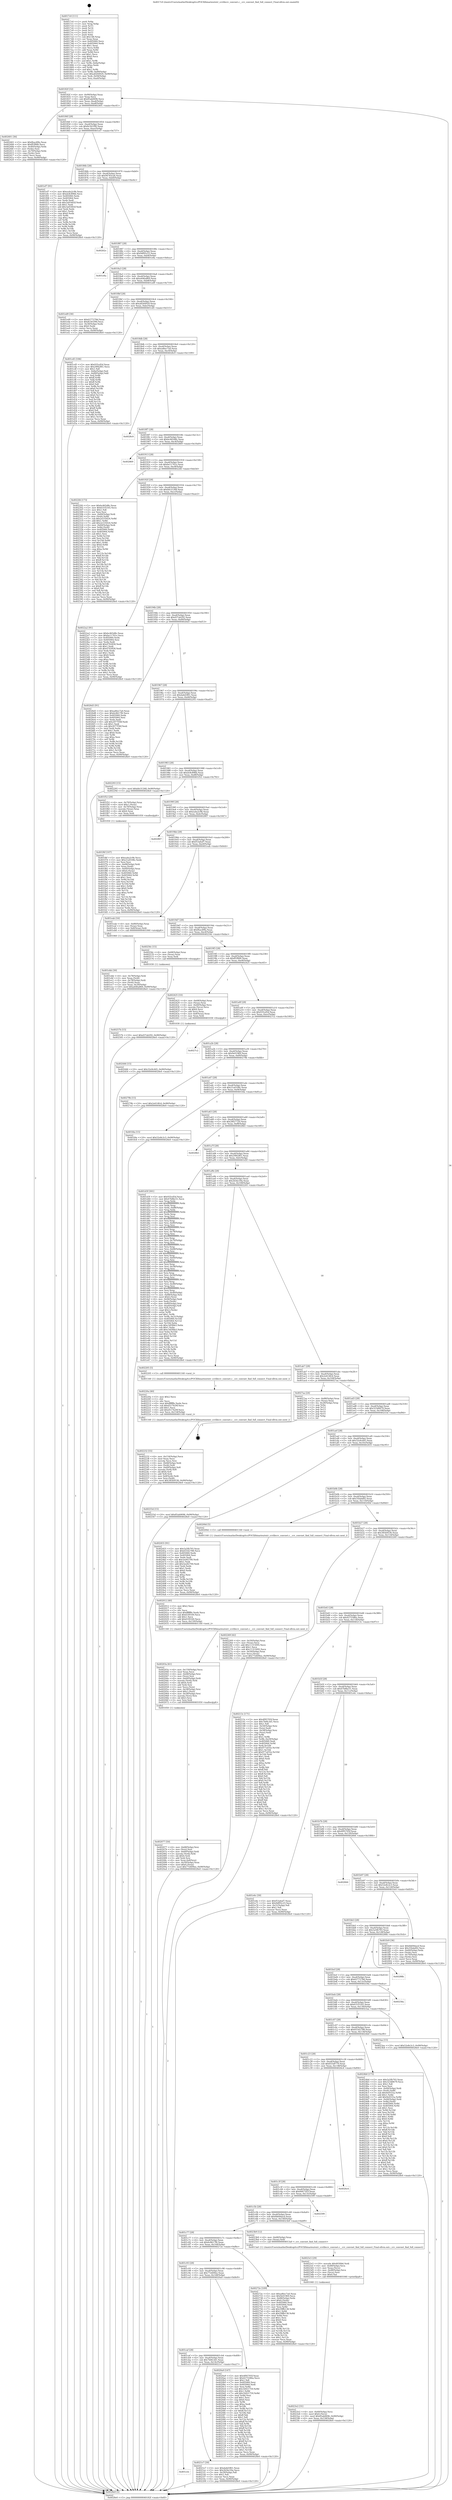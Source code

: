 digraph "0x4017c0" {
  label = "0x4017c0 (/mnt/c/Users/mathe/Desktop/tcc/POCII/binaries/extr_ccvlibccv_convnet.c__ccv_convnet_find_full_connect_Final-ollvm.out::main(0))"
  labelloc = "t"
  node[shape=record]

  Entry [label="",width=0.3,height=0.3,shape=circle,fillcolor=black,style=filled]
  "0x40182f" [label="{
     0x40182f [32]\l
     | [instrs]\l
     &nbsp;&nbsp;0x40182f \<+6\>: mov -0x90(%rbp),%eax\l
     &nbsp;&nbsp;0x401835 \<+2\>: mov %eax,%ecx\l
     &nbsp;&nbsp;0x401837 \<+6\>: sub $0x85ab0696,%ecx\l
     &nbsp;&nbsp;0x40183d \<+6\>: mov %eax,-0xa4(%rbp)\l
     &nbsp;&nbsp;0x401843 \<+6\>: mov %ecx,-0xa8(%rbp)\l
     &nbsp;&nbsp;0x401849 \<+6\>: je 0000000000402401 \<main+0xc41\>\l
  }"]
  "0x402401" [label="{
     0x402401 [36]\l
     | [instrs]\l
     &nbsp;&nbsp;0x402401 \<+5\>: mov $0xf6acd9fa,%eax\l
     &nbsp;&nbsp;0x402406 \<+5\>: mov $0xff1ff4f6,%ecx\l
     &nbsp;&nbsp;0x40240b \<+4\>: mov -0x40(%rbp),%rdx\l
     &nbsp;&nbsp;0x40240f \<+2\>: mov (%rdx),%esi\l
     &nbsp;&nbsp;0x402411 \<+4\>: mov -0x70(%rbp),%rdx\l
     &nbsp;&nbsp;0x402415 \<+2\>: cmp (%rdx),%esi\l
     &nbsp;&nbsp;0x402417 \<+3\>: cmovl %ecx,%eax\l
     &nbsp;&nbsp;0x40241a \<+6\>: mov %eax,-0x90(%rbp)\l
     &nbsp;&nbsp;0x402420 \<+5\>: jmp 00000000004028e0 \<main+0x1120\>\l
  }"]
  "0x40184f" [label="{
     0x40184f [28]\l
     | [instrs]\l
     &nbsp;&nbsp;0x40184f \<+5\>: jmp 0000000000401854 \<main+0x94\>\l
     &nbsp;&nbsp;0x401854 \<+6\>: mov -0xa4(%rbp),%eax\l
     &nbsp;&nbsp;0x40185a \<+5\>: sub $0x8c561f90,%eax\l
     &nbsp;&nbsp;0x40185f \<+6\>: mov %eax,-0xac(%rbp)\l
     &nbsp;&nbsp;0x401865 \<+6\>: je 0000000000401ef7 \<main+0x737\>\l
  }"]
  Exit [label="",width=0.3,height=0.3,shape=circle,fillcolor=black,style=filled,peripheries=2]
  "0x401ef7" [label="{
     0x401ef7 [91]\l
     | [instrs]\l
     &nbsp;&nbsp;0x401ef7 \<+5\>: mov $0xea4a2c9b,%eax\l
     &nbsp;&nbsp;0x401efc \<+5\>: mov $0xdc8c896b,%ecx\l
     &nbsp;&nbsp;0x401f01 \<+7\>: mov 0x405060,%edx\l
     &nbsp;&nbsp;0x401f08 \<+7\>: mov 0x405064,%esi\l
     &nbsp;&nbsp;0x401f0f \<+2\>: mov %edx,%edi\l
     &nbsp;&nbsp;0x401f11 \<+6\>: sub $0x3a05402f,%edi\l
     &nbsp;&nbsp;0x401f17 \<+3\>: sub $0x1,%edi\l
     &nbsp;&nbsp;0x401f1a \<+6\>: add $0x3a05402f,%edi\l
     &nbsp;&nbsp;0x401f20 \<+3\>: imul %edi,%edx\l
     &nbsp;&nbsp;0x401f23 \<+3\>: and $0x1,%edx\l
     &nbsp;&nbsp;0x401f26 \<+3\>: cmp $0x0,%edx\l
     &nbsp;&nbsp;0x401f29 \<+4\>: sete %r8b\l
     &nbsp;&nbsp;0x401f2d \<+3\>: cmp $0xa,%esi\l
     &nbsp;&nbsp;0x401f30 \<+4\>: setl %r9b\l
     &nbsp;&nbsp;0x401f34 \<+3\>: mov %r8b,%r10b\l
     &nbsp;&nbsp;0x401f37 \<+3\>: and %r9b,%r10b\l
     &nbsp;&nbsp;0x401f3a \<+3\>: xor %r9b,%r8b\l
     &nbsp;&nbsp;0x401f3d \<+3\>: or %r8b,%r10b\l
     &nbsp;&nbsp;0x401f40 \<+4\>: test $0x1,%r10b\l
     &nbsp;&nbsp;0x401f44 \<+3\>: cmovne %ecx,%eax\l
     &nbsp;&nbsp;0x401f47 \<+6\>: mov %eax,-0x90(%rbp)\l
     &nbsp;&nbsp;0x401f4d \<+5\>: jmp 00000000004028e0 \<main+0x1120\>\l
  }"]
  "0x40186b" [label="{
     0x40186b [28]\l
     | [instrs]\l
     &nbsp;&nbsp;0x40186b \<+5\>: jmp 0000000000401870 \<main+0xb0\>\l
     &nbsp;&nbsp;0x401870 \<+6\>: mov -0xa4(%rbp),%eax\l
     &nbsp;&nbsp;0x401876 \<+5\>: sub $0x94783ca6,%eax\l
     &nbsp;&nbsp;0x40187b \<+6\>: mov %eax,-0xb0(%rbp)\l
     &nbsp;&nbsp;0x401881 \<+6\>: je 000000000040262c \<main+0xe6c\>\l
  }"]
  "0x40257b" [label="{
     0x40257b [15]\l
     | [instrs]\l
     &nbsp;&nbsp;0x40257b \<+10\>: movl $0xd37ab292,-0x90(%rbp)\l
     &nbsp;&nbsp;0x402585 \<+5\>: jmp 00000000004028e0 \<main+0x1120\>\l
  }"]
  "0x40262c" [label="{
     0x40262c\l
  }", style=dashed]
  "0x401887" [label="{
     0x401887 [28]\l
     | [instrs]\l
     &nbsp;&nbsp;0x401887 \<+5\>: jmp 000000000040188c \<main+0xcc\>\l
     &nbsp;&nbsp;0x40188c \<+6\>: mov -0xa4(%rbp),%eax\l
     &nbsp;&nbsp;0x401892 \<+5\>: sub $0x9df95c23,%eax\l
     &nbsp;&nbsp;0x401897 \<+6\>: mov %eax,-0xb4(%rbp)\l
     &nbsp;&nbsp;0x40189d \<+6\>: je 0000000000401e8a \<main+0x6ca\>\l
  }"]
  "0x402446" [label="{
     0x402446 [15]\l
     | [instrs]\l
     &nbsp;&nbsp;0x402446 \<+10\>: movl $0x32e9c445,-0x90(%rbp)\l
     &nbsp;&nbsp;0x402450 \<+5\>: jmp 00000000004028e0 \<main+0x1120\>\l
  }"]
  "0x401e8a" [label="{
     0x401e8a\l
  }", style=dashed]
  "0x4018a3" [label="{
     0x4018a3 [28]\l
     | [instrs]\l
     &nbsp;&nbsp;0x4018a3 \<+5\>: jmp 00000000004018a8 \<main+0xe8\>\l
     &nbsp;&nbsp;0x4018a8 \<+6\>: mov -0xa4(%rbp),%eax\l
     &nbsp;&nbsp;0x4018ae \<+5\>: sub $0xa646a869,%eax\l
     &nbsp;&nbsp;0x4018b3 \<+6\>: mov %eax,-0xb8(%rbp)\l
     &nbsp;&nbsp;0x4018b9 \<+6\>: je 0000000000401ed9 \<main+0x719\>\l
  }"]
  "0x4023e2" [label="{
     0x4023e2 [31]\l
     | [instrs]\l
     &nbsp;&nbsp;0x4023e2 \<+4\>: mov -0x40(%rbp),%rcx\l
     &nbsp;&nbsp;0x4023e6 \<+6\>: movl $0x0,(%rcx)\l
     &nbsp;&nbsp;0x4023ec \<+10\>: movl $0x85ab0696,-0x90(%rbp)\l
     &nbsp;&nbsp;0x4023f6 \<+6\>: mov %eax,-0x158(%rbp)\l
     &nbsp;&nbsp;0x4023fc \<+5\>: jmp 00000000004028e0 \<main+0x1120\>\l
  }"]
  "0x401ed9" [label="{
     0x401ed9 [30]\l
     | [instrs]\l
     &nbsp;&nbsp;0x401ed9 \<+5\>: mov $0x6277278d,%eax\l
     &nbsp;&nbsp;0x401ede \<+5\>: mov $0x8c561f90,%ecx\l
     &nbsp;&nbsp;0x401ee3 \<+3\>: mov -0x30(%rbp),%edx\l
     &nbsp;&nbsp;0x401ee6 \<+3\>: cmp $0x0,%edx\l
     &nbsp;&nbsp;0x401ee9 \<+3\>: cmove %ecx,%eax\l
     &nbsp;&nbsp;0x401eec \<+6\>: mov %eax,-0x90(%rbp)\l
     &nbsp;&nbsp;0x401ef2 \<+5\>: jmp 00000000004028e0 \<main+0x1120\>\l
  }"]
  "0x4018bf" [label="{
     0x4018bf [28]\l
     | [instrs]\l
     &nbsp;&nbsp;0x4018bf \<+5\>: jmp 00000000004018c4 \<main+0x104\>\l
     &nbsp;&nbsp;0x4018c4 \<+6\>: mov -0xa4(%rbp),%eax\l
     &nbsp;&nbsp;0x4018ca \<+5\>: sub $0xa8264929,%eax\l
     &nbsp;&nbsp;0x4018cf \<+6\>: mov %eax,-0xbc(%rbp)\l
     &nbsp;&nbsp;0x4018d5 \<+6\>: je 0000000000401cd5 \<main+0x515\>\l
  }"]
  "0x4023c5" [label="{
     0x4023c5 [29]\l
     | [instrs]\l
     &nbsp;&nbsp;0x4023c5 \<+10\>: movabs $0x4030b6,%rdi\l
     &nbsp;&nbsp;0x4023cf \<+4\>: mov -0x48(%rbp),%rcx\l
     &nbsp;&nbsp;0x4023d3 \<+2\>: mov %eax,(%rcx)\l
     &nbsp;&nbsp;0x4023d5 \<+4\>: mov -0x48(%rbp),%rcx\l
     &nbsp;&nbsp;0x4023d9 \<+2\>: mov (%rcx),%esi\l
     &nbsp;&nbsp;0x4023db \<+2\>: mov $0x0,%al\l
     &nbsp;&nbsp;0x4023dd \<+5\>: call 0000000000401040 \<printf@plt\>\l
     | [calls]\l
     &nbsp;&nbsp;0x401040 \{1\} (unknown)\l
  }"]
  "0x401cd5" [label="{
     0x401cd5 [106]\l
     | [instrs]\l
     &nbsp;&nbsp;0x401cd5 \<+5\>: mov $0x935cd5d,%eax\l
     &nbsp;&nbsp;0x401cda \<+5\>: mov $0x29f42f61,%ecx\l
     &nbsp;&nbsp;0x401cdf \<+2\>: mov $0x1,%dl\l
     &nbsp;&nbsp;0x401ce1 \<+7\>: mov -0x8a(%rbp),%sil\l
     &nbsp;&nbsp;0x401ce8 \<+7\>: mov -0x89(%rbp),%dil\l
     &nbsp;&nbsp;0x401cef \<+3\>: mov %sil,%r8b\l
     &nbsp;&nbsp;0x401cf2 \<+4\>: xor $0xff,%r8b\l
     &nbsp;&nbsp;0x401cf6 \<+3\>: mov %dil,%r9b\l
     &nbsp;&nbsp;0x401cf9 \<+4\>: xor $0xff,%r9b\l
     &nbsp;&nbsp;0x401cfd \<+3\>: xor $0x0,%dl\l
     &nbsp;&nbsp;0x401d00 \<+3\>: mov %r8b,%r10b\l
     &nbsp;&nbsp;0x401d03 \<+4\>: and $0x0,%r10b\l
     &nbsp;&nbsp;0x401d07 \<+3\>: and %dl,%sil\l
     &nbsp;&nbsp;0x401d0a \<+3\>: mov %r9b,%r11b\l
     &nbsp;&nbsp;0x401d0d \<+4\>: and $0x0,%r11b\l
     &nbsp;&nbsp;0x401d11 \<+3\>: and %dl,%dil\l
     &nbsp;&nbsp;0x401d14 \<+3\>: or %sil,%r10b\l
     &nbsp;&nbsp;0x401d17 \<+3\>: or %dil,%r11b\l
     &nbsp;&nbsp;0x401d1a \<+3\>: xor %r11b,%r10b\l
     &nbsp;&nbsp;0x401d1d \<+3\>: or %r9b,%r8b\l
     &nbsp;&nbsp;0x401d20 \<+4\>: xor $0xff,%r8b\l
     &nbsp;&nbsp;0x401d24 \<+3\>: or $0x0,%dl\l
     &nbsp;&nbsp;0x401d27 \<+3\>: and %dl,%r8b\l
     &nbsp;&nbsp;0x401d2a \<+3\>: or %r8b,%r10b\l
     &nbsp;&nbsp;0x401d2d \<+4\>: test $0x1,%r10b\l
     &nbsp;&nbsp;0x401d31 \<+3\>: cmovne %ecx,%eax\l
     &nbsp;&nbsp;0x401d34 \<+6\>: mov %eax,-0x90(%rbp)\l
     &nbsp;&nbsp;0x401d3a \<+5\>: jmp 00000000004028e0 \<main+0x1120\>\l
  }"]
  "0x4018db" [label="{
     0x4018db [28]\l
     | [instrs]\l
     &nbsp;&nbsp;0x4018db \<+5\>: jmp 00000000004018e0 \<main+0x120\>\l
     &nbsp;&nbsp;0x4018e0 \<+6\>: mov -0xa4(%rbp),%eax\l
     &nbsp;&nbsp;0x4018e6 \<+5\>: sub $0xad6ec7a0,%eax\l
     &nbsp;&nbsp;0x4018eb \<+6\>: mov %eax,-0xc0(%rbp)\l
     &nbsp;&nbsp;0x4018f1 \<+6\>: je 00000000004028c9 \<main+0x1109\>\l
  }"]
  "0x4028e0" [label="{
     0x4028e0 [5]\l
     | [instrs]\l
     &nbsp;&nbsp;0x4028e0 \<+5\>: jmp 000000000040182f \<main+0x6f\>\l
  }"]
  "0x4017c0" [label="{
     0x4017c0 [111]\l
     | [instrs]\l
     &nbsp;&nbsp;0x4017c0 \<+1\>: push %rbp\l
     &nbsp;&nbsp;0x4017c1 \<+3\>: mov %rsp,%rbp\l
     &nbsp;&nbsp;0x4017c4 \<+2\>: push %r15\l
     &nbsp;&nbsp;0x4017c6 \<+2\>: push %r14\l
     &nbsp;&nbsp;0x4017c8 \<+2\>: push %r13\l
     &nbsp;&nbsp;0x4017ca \<+2\>: push %r12\l
     &nbsp;&nbsp;0x4017cc \<+1\>: push %rbx\l
     &nbsp;&nbsp;0x4017cd \<+7\>: sub $0x148,%rsp\l
     &nbsp;&nbsp;0x4017d4 \<+2\>: xor %eax,%eax\l
     &nbsp;&nbsp;0x4017d6 \<+7\>: mov 0x405060,%ecx\l
     &nbsp;&nbsp;0x4017dd \<+7\>: mov 0x405064,%edx\l
     &nbsp;&nbsp;0x4017e4 \<+3\>: sub $0x1,%eax\l
     &nbsp;&nbsp;0x4017e7 \<+3\>: mov %ecx,%r8d\l
     &nbsp;&nbsp;0x4017ea \<+3\>: add %eax,%r8d\l
     &nbsp;&nbsp;0x4017ed \<+4\>: imul %r8d,%ecx\l
     &nbsp;&nbsp;0x4017f1 \<+3\>: and $0x1,%ecx\l
     &nbsp;&nbsp;0x4017f4 \<+3\>: cmp $0x0,%ecx\l
     &nbsp;&nbsp;0x4017f7 \<+4\>: sete %r9b\l
     &nbsp;&nbsp;0x4017fb \<+4\>: and $0x1,%r9b\l
     &nbsp;&nbsp;0x4017ff \<+7\>: mov %r9b,-0x8a(%rbp)\l
     &nbsp;&nbsp;0x401806 \<+3\>: cmp $0xa,%edx\l
     &nbsp;&nbsp;0x401809 \<+4\>: setl %r9b\l
     &nbsp;&nbsp;0x40180d \<+4\>: and $0x1,%r9b\l
     &nbsp;&nbsp;0x401811 \<+7\>: mov %r9b,-0x89(%rbp)\l
     &nbsp;&nbsp;0x401818 \<+10\>: movl $0xa8264929,-0x90(%rbp)\l
     &nbsp;&nbsp;0x401822 \<+6\>: mov %edi,-0x94(%rbp)\l
     &nbsp;&nbsp;0x401828 \<+7\>: mov %rsi,-0xa0(%rbp)\l
  }"]
  "0x402232" [label="{
     0x402232 [55]\l
     | [instrs]\l
     &nbsp;&nbsp;0x402232 \<+6\>: mov -0x154(%rbp),%ecx\l
     &nbsp;&nbsp;0x402238 \<+3\>: imul %eax,%ecx\l
     &nbsp;&nbsp;0x40223b \<+3\>: movslq %ecx,%rsi\l
     &nbsp;&nbsp;0x40223e \<+4\>: mov -0x68(%rbp),%rdi\l
     &nbsp;&nbsp;0x402242 \<+3\>: mov (%rdi),%rdi\l
     &nbsp;&nbsp;0x402245 \<+4\>: mov -0x60(%rbp),%r8\l
     &nbsp;&nbsp;0x402249 \<+3\>: movslq (%r8),%r8\l
     &nbsp;&nbsp;0x40224c \<+4\>: shl $0x4,%r8\l
     &nbsp;&nbsp;0x402250 \<+3\>: add %r8,%rdi\l
     &nbsp;&nbsp;0x402253 \<+4\>: mov 0x8(%rdi),%rdi\l
     &nbsp;&nbsp;0x402257 \<+3\>: mov %rsi,(%rdi)\l
     &nbsp;&nbsp;0x40225a \<+10\>: movl $0x385b9536,-0x90(%rbp)\l
     &nbsp;&nbsp;0x402264 \<+5\>: jmp 00000000004028e0 \<main+0x1120\>\l
  }"]
  "0x4028c9" [label="{
     0x4028c9\l
  }", style=dashed]
  "0x4018f7" [label="{
     0x4018f7 [28]\l
     | [instrs]\l
     &nbsp;&nbsp;0x4018f7 \<+5\>: jmp 00000000004018fc \<main+0x13c\>\l
     &nbsp;&nbsp;0x4018fc \<+6\>: mov -0xa4(%rbp),%eax\l
     &nbsp;&nbsp;0x401902 \<+5\>: sub $0xbc465d8c,%eax\l
     &nbsp;&nbsp;0x401907 \<+6\>: mov %eax,-0xc4(%rbp)\l
     &nbsp;&nbsp;0x40190d \<+6\>: je 0000000000402869 \<main+0x10a9\>\l
  }"]
  "0x40220a" [label="{
     0x40220a [40]\l
     | [instrs]\l
     &nbsp;&nbsp;0x40220a \<+5\>: mov $0x2,%ecx\l
     &nbsp;&nbsp;0x40220f \<+1\>: cltd\l
     &nbsp;&nbsp;0x402210 \<+2\>: idiv %ecx\l
     &nbsp;&nbsp;0x402212 \<+6\>: imul $0xfffffffe,%edx,%ecx\l
     &nbsp;&nbsp;0x402218 \<+6\>: sub $0xd517b29f,%ecx\l
     &nbsp;&nbsp;0x40221e \<+3\>: add $0x1,%ecx\l
     &nbsp;&nbsp;0x402221 \<+6\>: add $0xd517b29f,%ecx\l
     &nbsp;&nbsp;0x402227 \<+6\>: mov %ecx,-0x154(%rbp)\l
     &nbsp;&nbsp;0x40222d \<+5\>: call 0000000000401160 \<next_i\>\l
     | [calls]\l
     &nbsp;&nbsp;0x401160 \{1\} (/mnt/c/Users/mathe/Desktop/tcc/POCII/binaries/extr_ccvlibccv_convnet.c__ccv_convnet_find_full_connect_Final-ollvm.out::next_i)\l
  }"]
  "0x402869" [label="{
     0x402869\l
  }", style=dashed]
  "0x401913" [label="{
     0x401913 [28]\l
     | [instrs]\l
     &nbsp;&nbsp;0x401913 \<+5\>: jmp 0000000000401918 \<main+0x158\>\l
     &nbsp;&nbsp;0x401918 \<+6\>: mov -0xa4(%rbp),%eax\l
     &nbsp;&nbsp;0x40191e \<+5\>: sub $0xbe11761e,%eax\l
     &nbsp;&nbsp;0x401923 \<+6\>: mov %eax,-0xc8(%rbp)\l
     &nbsp;&nbsp;0x401929 \<+6\>: je 00000000004022fd \<main+0xb3d\>\l
  }"]
  "0x401ccb" [label="{
     0x401ccb\l
  }", style=dashed]
  "0x4022fd" [label="{
     0x4022fd [173]\l
     | [instrs]\l
     &nbsp;&nbsp;0x4022fd \<+5\>: mov $0xbc465d8c,%eax\l
     &nbsp;&nbsp;0x402302 \<+5\>: mov $0x631f5165,%ecx\l
     &nbsp;&nbsp;0x402307 \<+2\>: mov $0x1,%dl\l
     &nbsp;&nbsp;0x402309 \<+2\>: xor %esi,%esi\l
     &nbsp;&nbsp;0x40230b \<+4\>: mov -0x60(%rbp),%rdi\l
     &nbsp;&nbsp;0x40230f \<+3\>: mov (%rdi),%r8d\l
     &nbsp;&nbsp;0x402312 \<+7\>: sub $0x2e535024,%r8d\l
     &nbsp;&nbsp;0x402319 \<+4\>: add $0x1,%r8d\l
     &nbsp;&nbsp;0x40231d \<+7\>: add $0x2e535024,%r8d\l
     &nbsp;&nbsp;0x402324 \<+4\>: mov -0x60(%rbp),%rdi\l
     &nbsp;&nbsp;0x402328 \<+3\>: mov %r8d,(%rdi)\l
     &nbsp;&nbsp;0x40232b \<+8\>: mov 0x405060,%r8d\l
     &nbsp;&nbsp;0x402333 \<+8\>: mov 0x405064,%r9d\l
     &nbsp;&nbsp;0x40233b \<+3\>: sub $0x1,%esi\l
     &nbsp;&nbsp;0x40233e \<+3\>: mov %r8d,%r10d\l
     &nbsp;&nbsp;0x402341 \<+3\>: add %esi,%r10d\l
     &nbsp;&nbsp;0x402344 \<+4\>: imul %r10d,%r8d\l
     &nbsp;&nbsp;0x402348 \<+4\>: and $0x1,%r8d\l
     &nbsp;&nbsp;0x40234c \<+4\>: cmp $0x0,%r8d\l
     &nbsp;&nbsp;0x402350 \<+4\>: sete %r11b\l
     &nbsp;&nbsp;0x402354 \<+4\>: cmp $0xa,%r9d\l
     &nbsp;&nbsp;0x402358 \<+3\>: setl %bl\l
     &nbsp;&nbsp;0x40235b \<+3\>: mov %r11b,%r14b\l
     &nbsp;&nbsp;0x40235e \<+4\>: xor $0xff,%r14b\l
     &nbsp;&nbsp;0x402362 \<+3\>: mov %bl,%r15b\l
     &nbsp;&nbsp;0x402365 \<+4\>: xor $0xff,%r15b\l
     &nbsp;&nbsp;0x402369 \<+3\>: xor $0x0,%dl\l
     &nbsp;&nbsp;0x40236c \<+3\>: mov %r14b,%r12b\l
     &nbsp;&nbsp;0x40236f \<+4\>: and $0x0,%r12b\l
     &nbsp;&nbsp;0x402373 \<+3\>: and %dl,%r11b\l
     &nbsp;&nbsp;0x402376 \<+3\>: mov %r15b,%r13b\l
     &nbsp;&nbsp;0x402379 \<+4\>: and $0x0,%r13b\l
     &nbsp;&nbsp;0x40237d \<+2\>: and %dl,%bl\l
     &nbsp;&nbsp;0x40237f \<+3\>: or %r11b,%r12b\l
     &nbsp;&nbsp;0x402382 \<+3\>: or %bl,%r13b\l
     &nbsp;&nbsp;0x402385 \<+3\>: xor %r13b,%r12b\l
     &nbsp;&nbsp;0x402388 \<+3\>: or %r15b,%r14b\l
     &nbsp;&nbsp;0x40238b \<+4\>: xor $0xff,%r14b\l
     &nbsp;&nbsp;0x40238f \<+3\>: or $0x0,%dl\l
     &nbsp;&nbsp;0x402392 \<+3\>: and %dl,%r14b\l
     &nbsp;&nbsp;0x402395 \<+3\>: or %r14b,%r12b\l
     &nbsp;&nbsp;0x402398 \<+4\>: test $0x1,%r12b\l
     &nbsp;&nbsp;0x40239c \<+3\>: cmovne %ecx,%eax\l
     &nbsp;&nbsp;0x40239f \<+6\>: mov %eax,-0x90(%rbp)\l
     &nbsp;&nbsp;0x4023a5 \<+5\>: jmp 00000000004028e0 \<main+0x1120\>\l
  }"]
  "0x40192f" [label="{
     0x40192f [28]\l
     | [instrs]\l
     &nbsp;&nbsp;0x40192f \<+5\>: jmp 0000000000401934 \<main+0x174\>\l
     &nbsp;&nbsp;0x401934 \<+6\>: mov -0xa4(%rbp),%eax\l
     &nbsp;&nbsp;0x40193a \<+5\>: sub $0xbfe31268,%eax\l
     &nbsp;&nbsp;0x40193f \<+6\>: mov %eax,-0xcc(%rbp)\l
     &nbsp;&nbsp;0x401945 \<+6\>: je 00000000004022a2 \<main+0xae2\>\l
  }"]
  "0x4021e7" [label="{
     0x4021e7 [30]\l
     | [instrs]\l
     &nbsp;&nbsp;0x4021e7 \<+5\>: mov $0xda6d3f61,%eax\l
     &nbsp;&nbsp;0x4021ec \<+5\>: mov $0x2b5bc59a,%ecx\l
     &nbsp;&nbsp;0x4021f1 \<+3\>: mov -0x29(%rbp),%dl\l
     &nbsp;&nbsp;0x4021f4 \<+3\>: test $0x1,%dl\l
     &nbsp;&nbsp;0x4021f7 \<+3\>: cmovne %ecx,%eax\l
     &nbsp;&nbsp;0x4021fa \<+6\>: mov %eax,-0x90(%rbp)\l
     &nbsp;&nbsp;0x402200 \<+5\>: jmp 00000000004028e0 \<main+0x1120\>\l
  }"]
  "0x4022a2" [label="{
     0x4022a2 [91]\l
     | [instrs]\l
     &nbsp;&nbsp;0x4022a2 \<+5\>: mov $0xbc465d8c,%eax\l
     &nbsp;&nbsp;0x4022a7 \<+5\>: mov $0xbe11761e,%ecx\l
     &nbsp;&nbsp;0x4022ac \<+7\>: mov 0x405060,%edx\l
     &nbsp;&nbsp;0x4022b3 \<+7\>: mov 0x405064,%esi\l
     &nbsp;&nbsp;0x4022ba \<+2\>: mov %edx,%edi\l
     &nbsp;&nbsp;0x4022bc \<+6\>: add $0x4702858,%edi\l
     &nbsp;&nbsp;0x4022c2 \<+3\>: sub $0x1,%edi\l
     &nbsp;&nbsp;0x4022c5 \<+6\>: sub $0x4702858,%edi\l
     &nbsp;&nbsp;0x4022cb \<+3\>: imul %edi,%edx\l
     &nbsp;&nbsp;0x4022ce \<+3\>: and $0x1,%edx\l
     &nbsp;&nbsp;0x4022d1 \<+3\>: cmp $0x0,%edx\l
     &nbsp;&nbsp;0x4022d4 \<+4\>: sete %r8b\l
     &nbsp;&nbsp;0x4022d8 \<+3\>: cmp $0xa,%esi\l
     &nbsp;&nbsp;0x4022db \<+4\>: setl %r9b\l
     &nbsp;&nbsp;0x4022df \<+3\>: mov %r8b,%r10b\l
     &nbsp;&nbsp;0x4022e2 \<+3\>: and %r9b,%r10b\l
     &nbsp;&nbsp;0x4022e5 \<+3\>: xor %r9b,%r8b\l
     &nbsp;&nbsp;0x4022e8 \<+3\>: or %r8b,%r10b\l
     &nbsp;&nbsp;0x4022eb \<+4\>: test $0x1,%r10b\l
     &nbsp;&nbsp;0x4022ef \<+3\>: cmovne %ecx,%eax\l
     &nbsp;&nbsp;0x4022f2 \<+6\>: mov %eax,-0x90(%rbp)\l
     &nbsp;&nbsp;0x4022f8 \<+5\>: jmp 00000000004028e0 \<main+0x1120\>\l
  }"]
  "0x40194b" [label="{
     0x40194b [28]\l
     | [instrs]\l
     &nbsp;&nbsp;0x40194b \<+5\>: jmp 0000000000401950 \<main+0x190\>\l
     &nbsp;&nbsp;0x401950 \<+6\>: mov -0xa4(%rbp),%eax\l
     &nbsp;&nbsp;0x401956 \<+5\>: sub $0xd37ab292,%eax\l
     &nbsp;&nbsp;0x40195b \<+6\>: mov %eax,-0xd0(%rbp)\l
     &nbsp;&nbsp;0x401961 \<+6\>: je 00000000004026d3 \<main+0xf13\>\l
  }"]
  "0x401caf" [label="{
     0x401caf [28]\l
     | [instrs]\l
     &nbsp;&nbsp;0x401caf \<+5\>: jmp 0000000000401cb4 \<main+0x4f4\>\l
     &nbsp;&nbsp;0x401cb4 \<+6\>: mov -0xa4(%rbp),%eax\l
     &nbsp;&nbsp;0x401cba \<+5\>: sub $0x7b0fc3d1,%eax\l
     &nbsp;&nbsp;0x401cbf \<+6\>: mov %eax,-0x14c(%rbp)\l
     &nbsp;&nbsp;0x401cc5 \<+6\>: je 00000000004021e7 \<main+0xa27\>\l
  }"]
  "0x4026d3" [label="{
     0x4026d3 [91]\l
     | [instrs]\l
     &nbsp;&nbsp;0x4026d3 \<+5\>: mov $0xad6ec7a0,%eax\l
     &nbsp;&nbsp;0x4026d8 \<+5\>: mov $0x6c8617f6,%ecx\l
     &nbsp;&nbsp;0x4026dd \<+7\>: mov 0x405060,%edx\l
     &nbsp;&nbsp;0x4026e4 \<+7\>: mov 0x405064,%esi\l
     &nbsp;&nbsp;0x4026eb \<+2\>: mov %edx,%edi\l
     &nbsp;&nbsp;0x4026ed \<+6\>: add $0x2077f36f,%edi\l
     &nbsp;&nbsp;0x4026f3 \<+3\>: sub $0x1,%edi\l
     &nbsp;&nbsp;0x4026f6 \<+6\>: sub $0x2077f36f,%edi\l
     &nbsp;&nbsp;0x4026fc \<+3\>: imul %edi,%edx\l
     &nbsp;&nbsp;0x4026ff \<+3\>: and $0x1,%edx\l
     &nbsp;&nbsp;0x402702 \<+3\>: cmp $0x0,%edx\l
     &nbsp;&nbsp;0x402705 \<+4\>: sete %r8b\l
     &nbsp;&nbsp;0x402709 \<+3\>: cmp $0xa,%esi\l
     &nbsp;&nbsp;0x40270c \<+4\>: setl %r9b\l
     &nbsp;&nbsp;0x402710 \<+3\>: mov %r8b,%r10b\l
     &nbsp;&nbsp;0x402713 \<+3\>: and %r9b,%r10b\l
     &nbsp;&nbsp;0x402716 \<+3\>: xor %r9b,%r8b\l
     &nbsp;&nbsp;0x402719 \<+3\>: or %r8b,%r10b\l
     &nbsp;&nbsp;0x40271c \<+4\>: test $0x1,%r10b\l
     &nbsp;&nbsp;0x402720 \<+3\>: cmovne %ecx,%eax\l
     &nbsp;&nbsp;0x402723 \<+6\>: mov %eax,-0x90(%rbp)\l
     &nbsp;&nbsp;0x402729 \<+5\>: jmp 00000000004028e0 \<main+0x1120\>\l
  }"]
  "0x401967" [label="{
     0x401967 [28]\l
     | [instrs]\l
     &nbsp;&nbsp;0x401967 \<+5\>: jmp 000000000040196c \<main+0x1ac\>\l
     &nbsp;&nbsp;0x40196c \<+6\>: mov -0xa4(%rbp),%eax\l
     &nbsp;&nbsp;0x401972 \<+5\>: sub $0xda6d3f61,%eax\l
     &nbsp;&nbsp;0x401977 \<+6\>: mov %eax,-0xd4(%rbp)\l
     &nbsp;&nbsp;0x40197d \<+6\>: je 0000000000402293 \<main+0xad3\>\l
  }"]
  "0x4020a9" [label="{
     0x4020a9 [147]\l
     | [instrs]\l
     &nbsp;&nbsp;0x4020a9 \<+5\>: mov $0x4f95705f,%eax\l
     &nbsp;&nbsp;0x4020ae \<+5\>: mov $0x4275586a,%ecx\l
     &nbsp;&nbsp;0x4020b3 \<+2\>: mov $0x1,%dl\l
     &nbsp;&nbsp;0x4020b5 \<+7\>: mov 0x405060,%esi\l
     &nbsp;&nbsp;0x4020bc \<+7\>: mov 0x405064,%edi\l
     &nbsp;&nbsp;0x4020c3 \<+3\>: mov %esi,%r8d\l
     &nbsp;&nbsp;0x4020c6 \<+7\>: sub $0x1b921759,%r8d\l
     &nbsp;&nbsp;0x4020cd \<+4\>: sub $0x1,%r8d\l
     &nbsp;&nbsp;0x4020d1 \<+7\>: add $0x1b921759,%r8d\l
     &nbsp;&nbsp;0x4020d8 \<+4\>: imul %r8d,%esi\l
     &nbsp;&nbsp;0x4020dc \<+3\>: and $0x1,%esi\l
     &nbsp;&nbsp;0x4020df \<+3\>: cmp $0x0,%esi\l
     &nbsp;&nbsp;0x4020e2 \<+4\>: sete %r9b\l
     &nbsp;&nbsp;0x4020e6 \<+3\>: cmp $0xa,%edi\l
     &nbsp;&nbsp;0x4020e9 \<+4\>: setl %r10b\l
     &nbsp;&nbsp;0x4020ed \<+3\>: mov %r9b,%r11b\l
     &nbsp;&nbsp;0x4020f0 \<+4\>: xor $0xff,%r11b\l
     &nbsp;&nbsp;0x4020f4 \<+3\>: mov %r10b,%bl\l
     &nbsp;&nbsp;0x4020f7 \<+3\>: xor $0xff,%bl\l
     &nbsp;&nbsp;0x4020fa \<+3\>: xor $0x1,%dl\l
     &nbsp;&nbsp;0x4020fd \<+3\>: mov %r11b,%r14b\l
     &nbsp;&nbsp;0x402100 \<+4\>: and $0xff,%r14b\l
     &nbsp;&nbsp;0x402104 \<+3\>: and %dl,%r9b\l
     &nbsp;&nbsp;0x402107 \<+3\>: mov %bl,%r15b\l
     &nbsp;&nbsp;0x40210a \<+4\>: and $0xff,%r15b\l
     &nbsp;&nbsp;0x40210e \<+3\>: and %dl,%r10b\l
     &nbsp;&nbsp;0x402111 \<+3\>: or %r9b,%r14b\l
     &nbsp;&nbsp;0x402114 \<+3\>: or %r10b,%r15b\l
     &nbsp;&nbsp;0x402117 \<+3\>: xor %r15b,%r14b\l
     &nbsp;&nbsp;0x40211a \<+3\>: or %bl,%r11b\l
     &nbsp;&nbsp;0x40211d \<+4\>: xor $0xff,%r11b\l
     &nbsp;&nbsp;0x402121 \<+3\>: or $0x1,%dl\l
     &nbsp;&nbsp;0x402124 \<+3\>: and %dl,%r11b\l
     &nbsp;&nbsp;0x402127 \<+3\>: or %r11b,%r14b\l
     &nbsp;&nbsp;0x40212a \<+4\>: test $0x1,%r14b\l
     &nbsp;&nbsp;0x40212e \<+3\>: cmovne %ecx,%eax\l
     &nbsp;&nbsp;0x402131 \<+6\>: mov %eax,-0x90(%rbp)\l
     &nbsp;&nbsp;0x402137 \<+5\>: jmp 00000000004028e0 \<main+0x1120\>\l
  }"]
  "0x402293" [label="{
     0x402293 [15]\l
     | [instrs]\l
     &nbsp;&nbsp;0x402293 \<+10\>: movl $0xbfe31268,-0x90(%rbp)\l
     &nbsp;&nbsp;0x40229d \<+5\>: jmp 00000000004028e0 \<main+0x1120\>\l
  }"]
  "0x401983" [label="{
     0x401983 [28]\l
     | [instrs]\l
     &nbsp;&nbsp;0x401983 \<+5\>: jmp 0000000000401988 \<main+0x1c8\>\l
     &nbsp;&nbsp;0x401988 \<+6\>: mov -0xa4(%rbp),%eax\l
     &nbsp;&nbsp;0x40198e \<+5\>: sub $0xdc8c896b,%eax\l
     &nbsp;&nbsp;0x401993 \<+6\>: mov %eax,-0xd8(%rbp)\l
     &nbsp;&nbsp;0x401999 \<+6\>: je 0000000000401f52 \<main+0x792\>\l
  }"]
  "0x401c93" [label="{
     0x401c93 [28]\l
     | [instrs]\l
     &nbsp;&nbsp;0x401c93 \<+5\>: jmp 0000000000401c98 \<main+0x4d8\>\l
     &nbsp;&nbsp;0x401c98 \<+6\>: mov -0xa4(%rbp),%eax\l
     &nbsp;&nbsp;0x401c9e \<+5\>: sub $0x77e609ee,%eax\l
     &nbsp;&nbsp;0x401ca3 \<+6\>: mov %eax,-0x148(%rbp)\l
     &nbsp;&nbsp;0x401ca9 \<+6\>: je 00000000004020a9 \<main+0x8e9\>\l
  }"]
  "0x401f52" [label="{
     0x401f52 [29]\l
     | [instrs]\l
     &nbsp;&nbsp;0x401f52 \<+4\>: mov -0x70(%rbp),%rax\l
     &nbsp;&nbsp;0x401f56 \<+6\>: movl $0x1,(%rax)\l
     &nbsp;&nbsp;0x401f5c \<+4\>: mov -0x70(%rbp),%rax\l
     &nbsp;&nbsp;0x401f60 \<+3\>: movslq (%rax),%rax\l
     &nbsp;&nbsp;0x401f63 \<+4\>: shl $0x4,%rax\l
     &nbsp;&nbsp;0x401f67 \<+3\>: mov %rax,%rdi\l
     &nbsp;&nbsp;0x401f6a \<+5\>: call 0000000000401050 \<malloc@plt\>\l
     | [calls]\l
     &nbsp;&nbsp;0x401050 \{1\} (unknown)\l
  }"]
  "0x40199f" [label="{
     0x40199f [28]\l
     | [instrs]\l
     &nbsp;&nbsp;0x40199f \<+5\>: jmp 00000000004019a4 \<main+0x1e4\>\l
     &nbsp;&nbsp;0x4019a4 \<+6\>: mov -0xa4(%rbp),%eax\l
     &nbsp;&nbsp;0x4019aa \<+5\>: sub $0xea4a2c9b,%eax\l
     &nbsp;&nbsp;0x4019af \<+6\>: mov %eax,-0xdc(%rbp)\l
     &nbsp;&nbsp;0x4019b5 \<+6\>: je 0000000000402807 \<main+0x1047\>\l
  }"]
  "0x40272e" [label="{
     0x40272e [109]\l
     | [instrs]\l
     &nbsp;&nbsp;0x40272e \<+5\>: mov $0xad6ec7a0,%eax\l
     &nbsp;&nbsp;0x402733 \<+5\>: mov $0x9e01969,%ecx\l
     &nbsp;&nbsp;0x402738 \<+7\>: mov -0x88(%rbp),%rdx\l
     &nbsp;&nbsp;0x40273f \<+6\>: movl $0x0,(%rdx)\l
     &nbsp;&nbsp;0x402745 \<+7\>: mov 0x405060,%esi\l
     &nbsp;&nbsp;0x40274c \<+7\>: mov 0x405064,%edi\l
     &nbsp;&nbsp;0x402753 \<+3\>: mov %esi,%r8d\l
     &nbsp;&nbsp;0x402756 \<+7\>: add $0x59ffb138,%r8d\l
     &nbsp;&nbsp;0x40275d \<+4\>: sub $0x1,%r8d\l
     &nbsp;&nbsp;0x402761 \<+7\>: sub $0x59ffb138,%r8d\l
     &nbsp;&nbsp;0x402768 \<+4\>: imul %r8d,%esi\l
     &nbsp;&nbsp;0x40276c \<+3\>: and $0x1,%esi\l
     &nbsp;&nbsp;0x40276f \<+3\>: cmp $0x0,%esi\l
     &nbsp;&nbsp;0x402772 \<+4\>: sete %r9b\l
     &nbsp;&nbsp;0x402776 \<+3\>: cmp $0xa,%edi\l
     &nbsp;&nbsp;0x402779 \<+4\>: setl %r10b\l
     &nbsp;&nbsp;0x40277d \<+3\>: mov %r9b,%r11b\l
     &nbsp;&nbsp;0x402780 \<+3\>: and %r10b,%r11b\l
     &nbsp;&nbsp;0x402783 \<+3\>: xor %r10b,%r9b\l
     &nbsp;&nbsp;0x402786 \<+3\>: or %r9b,%r11b\l
     &nbsp;&nbsp;0x402789 \<+4\>: test $0x1,%r11b\l
     &nbsp;&nbsp;0x40278d \<+3\>: cmovne %ecx,%eax\l
     &nbsp;&nbsp;0x402790 \<+6\>: mov %eax,-0x90(%rbp)\l
     &nbsp;&nbsp;0x402796 \<+5\>: jmp 00000000004028e0 \<main+0x1120\>\l
  }"]
  "0x402807" [label="{
     0x402807\l
  }", style=dashed]
  "0x4019bb" [label="{
     0x4019bb [28]\l
     | [instrs]\l
     &nbsp;&nbsp;0x4019bb \<+5\>: jmp 00000000004019c0 \<main+0x200\>\l
     &nbsp;&nbsp;0x4019c0 \<+6\>: mov -0xa4(%rbp),%eax\l
     &nbsp;&nbsp;0x4019c6 \<+5\>: sub $0xf53a6af7,%eax\l
     &nbsp;&nbsp;0x4019cb \<+6\>: mov %eax,-0xe0(%rbp)\l
     &nbsp;&nbsp;0x4019d1 \<+6\>: je 0000000000401eab \<main+0x6eb\>\l
  }"]
  "0x401c77" [label="{
     0x401c77 [28]\l
     | [instrs]\l
     &nbsp;&nbsp;0x401c77 \<+5\>: jmp 0000000000401c7c \<main+0x4bc\>\l
     &nbsp;&nbsp;0x401c7c \<+6\>: mov -0xa4(%rbp),%eax\l
     &nbsp;&nbsp;0x401c82 \<+5\>: sub $0x6c8617f6,%eax\l
     &nbsp;&nbsp;0x401c87 \<+6\>: mov %eax,-0x144(%rbp)\l
     &nbsp;&nbsp;0x401c8d \<+6\>: je 000000000040272e \<main+0xf6e\>\l
  }"]
  "0x401eab" [label="{
     0x401eab [16]\l
     | [instrs]\l
     &nbsp;&nbsp;0x401eab \<+4\>: mov -0x80(%rbp),%rax\l
     &nbsp;&nbsp;0x401eaf \<+3\>: mov (%rax),%rax\l
     &nbsp;&nbsp;0x401eb2 \<+4\>: mov 0x8(%rax),%rdi\l
     &nbsp;&nbsp;0x401eb6 \<+5\>: call 0000000000401060 \<atoi@plt\>\l
     | [calls]\l
     &nbsp;&nbsp;0x401060 \{1\} (unknown)\l
  }"]
  "0x4019d7" [label="{
     0x4019d7 [28]\l
     | [instrs]\l
     &nbsp;&nbsp;0x4019d7 \<+5\>: jmp 00000000004019dc \<main+0x21c\>\l
     &nbsp;&nbsp;0x4019dc \<+6\>: mov -0xa4(%rbp),%eax\l
     &nbsp;&nbsp;0x4019e2 \<+5\>: sub $0xf6acd9fa,%eax\l
     &nbsp;&nbsp;0x4019e7 \<+6\>: mov %eax,-0xe4(%rbp)\l
     &nbsp;&nbsp;0x4019ed \<+6\>: je 000000000040256c \<main+0xdac\>\l
  }"]
  "0x4023b9" [label="{
     0x4023b9 [12]\l
     | [instrs]\l
     &nbsp;&nbsp;0x4023b9 \<+4\>: mov -0x68(%rbp),%rax\l
     &nbsp;&nbsp;0x4023bd \<+3\>: mov (%rax),%rdi\l
     &nbsp;&nbsp;0x4023c0 \<+5\>: call 00000000004013a0 \<_ccv_convnet_find_full_connect\>\l
     | [calls]\l
     &nbsp;&nbsp;0x4013a0 \{1\} (/mnt/c/Users/mathe/Desktop/tcc/POCII/binaries/extr_ccvlibccv_convnet.c__ccv_convnet_find_full_connect_Final-ollvm.out::_ccv_convnet_find_full_connect)\l
  }"]
  "0x40256c" [label="{
     0x40256c [15]\l
     | [instrs]\l
     &nbsp;&nbsp;0x40256c \<+4\>: mov -0x68(%rbp),%rax\l
     &nbsp;&nbsp;0x402570 \<+3\>: mov (%rax),%rax\l
     &nbsp;&nbsp;0x402573 \<+3\>: mov %rax,%rdi\l
     &nbsp;&nbsp;0x402576 \<+5\>: call 0000000000401030 \<free@plt\>\l
     | [calls]\l
     &nbsp;&nbsp;0x401030 \{1\} (unknown)\l
  }"]
  "0x4019f3" [label="{
     0x4019f3 [28]\l
     | [instrs]\l
     &nbsp;&nbsp;0x4019f3 \<+5\>: jmp 00000000004019f8 \<main+0x238\>\l
     &nbsp;&nbsp;0x4019f8 \<+6\>: mov -0xa4(%rbp),%eax\l
     &nbsp;&nbsp;0x4019fe \<+5\>: sub $0xff1ff4f6,%eax\l
     &nbsp;&nbsp;0x401a03 \<+6\>: mov %eax,-0xe8(%rbp)\l
     &nbsp;&nbsp;0x401a09 \<+6\>: je 0000000000402425 \<main+0xc65\>\l
  }"]
  "0x401c5b" [label="{
     0x401c5b [28]\l
     | [instrs]\l
     &nbsp;&nbsp;0x401c5b \<+5\>: jmp 0000000000401c60 \<main+0x4a0\>\l
     &nbsp;&nbsp;0x401c60 \<+6\>: mov -0xa4(%rbp),%eax\l
     &nbsp;&nbsp;0x401c66 \<+5\>: sub $0x6b69dacd,%eax\l
     &nbsp;&nbsp;0x401c6b \<+6\>: mov %eax,-0x140(%rbp)\l
     &nbsp;&nbsp;0x401c71 \<+6\>: je 00000000004023b9 \<main+0xbf9\>\l
  }"]
  "0x402425" [label="{
     0x402425 [33]\l
     | [instrs]\l
     &nbsp;&nbsp;0x402425 \<+4\>: mov -0x68(%rbp),%rax\l
     &nbsp;&nbsp;0x402429 \<+3\>: mov (%rax),%rax\l
     &nbsp;&nbsp;0x40242c \<+4\>: mov -0x40(%rbp),%rcx\l
     &nbsp;&nbsp;0x402430 \<+3\>: movslq (%rcx),%rcx\l
     &nbsp;&nbsp;0x402433 \<+4\>: shl $0x4,%rcx\l
     &nbsp;&nbsp;0x402437 \<+3\>: add %rcx,%rax\l
     &nbsp;&nbsp;0x40243a \<+4\>: mov 0x8(%rax),%rax\l
     &nbsp;&nbsp;0x40243e \<+3\>: mov %rax,%rdi\l
     &nbsp;&nbsp;0x402441 \<+5\>: call 0000000000401030 \<free@plt\>\l
     | [calls]\l
     &nbsp;&nbsp;0x401030 \{1\} (unknown)\l
  }"]
  "0x401a0f" [label="{
     0x401a0f [28]\l
     | [instrs]\l
     &nbsp;&nbsp;0x401a0f \<+5\>: jmp 0000000000401a14 \<main+0x254\>\l
     &nbsp;&nbsp;0x401a14 \<+6\>: mov -0xa4(%rbp),%eax\l
     &nbsp;&nbsp;0x401a1a \<+5\>: sub $0x935cd5d,%eax\l
     &nbsp;&nbsp;0x401a1f \<+6\>: mov %eax,-0xec(%rbp)\l
     &nbsp;&nbsp;0x401a25 \<+6\>: je 00000000004027c2 \<main+0x1002\>\l
  }"]
  "0x402599" [label="{
     0x402599\l
  }", style=dashed]
  "0x4027c2" [label="{
     0x4027c2\l
  }", style=dashed]
  "0x401a2b" [label="{
     0x401a2b [28]\l
     | [instrs]\l
     &nbsp;&nbsp;0x401a2b \<+5\>: jmp 0000000000401a30 \<main+0x270\>\l
     &nbsp;&nbsp;0x401a30 \<+6\>: mov -0xa4(%rbp),%eax\l
     &nbsp;&nbsp;0x401a36 \<+5\>: sub $0x9e01969,%eax\l
     &nbsp;&nbsp;0x401a3b \<+6\>: mov %eax,-0xf0(%rbp)\l
     &nbsp;&nbsp;0x401a41 \<+6\>: je 000000000040279b \<main+0xfdb\>\l
  }"]
  "0x401c3f" [label="{
     0x401c3f [28]\l
     | [instrs]\l
     &nbsp;&nbsp;0x401c3f \<+5\>: jmp 0000000000401c44 \<main+0x484\>\l
     &nbsp;&nbsp;0x401c44 \<+6\>: mov -0xa4(%rbp),%eax\l
     &nbsp;&nbsp;0x401c4a \<+5\>: sub $0x66673f1f,%eax\l
     &nbsp;&nbsp;0x401c4f \<+6\>: mov %eax,-0x13c(%rbp)\l
     &nbsp;&nbsp;0x401c55 \<+6\>: je 0000000000402599 \<main+0xdd9\>\l
  }"]
  "0x40279b" [label="{
     0x40279b [15]\l
     | [instrs]\l
     &nbsp;&nbsp;0x40279b \<+10\>: movl $0x2e614fc4,-0x90(%rbp)\l
     &nbsp;&nbsp;0x4027a5 \<+5\>: jmp 00000000004028e0 \<main+0x1120\>\l
  }"]
  "0x401a47" [label="{
     0x401a47 [28]\l
     | [instrs]\l
     &nbsp;&nbsp;0x401a47 \<+5\>: jmp 0000000000401a4c \<main+0x28c\>\l
     &nbsp;&nbsp;0x401a4c \<+6\>: mov -0xa4(%rbp),%eax\l
     &nbsp;&nbsp;0x401a52 \<+5\>: sub $0x21a0108c,%eax\l
     &nbsp;&nbsp;0x401a57 \<+6\>: mov %eax,-0xf4(%rbp)\l
     &nbsp;&nbsp;0x401a5d \<+6\>: je 0000000000401fda \<main+0x81a\>\l
  }"]
  "0x4026c4" [label="{
     0x4026c4\l
  }", style=dashed]
  "0x401fda" [label="{
     0x401fda [15]\l
     | [instrs]\l
     &nbsp;&nbsp;0x401fda \<+10\>: movl $0x52e8c2c3,-0x90(%rbp)\l
     &nbsp;&nbsp;0x401fe4 \<+5\>: jmp 00000000004028e0 \<main+0x1120\>\l
  }"]
  "0x401a63" [label="{
     0x401a63 [28]\l
     | [instrs]\l
     &nbsp;&nbsp;0x401a63 \<+5\>: jmp 0000000000401a68 \<main+0x2a8\>\l
     &nbsp;&nbsp;0x401a68 \<+6\>: mov -0xa4(%rbp),%eax\l
     &nbsp;&nbsp;0x401a6e \<+5\>: sub $0x28f27720,%eax\l
     &nbsp;&nbsp;0x401a73 \<+6\>: mov %eax,-0xf8(%rbp)\l
     &nbsp;&nbsp;0x401a79 \<+6\>: je 00000000004028b5 \<main+0x10f5\>\l
  }"]
  "0x401c23" [label="{
     0x401c23 [28]\l
     | [instrs]\l
     &nbsp;&nbsp;0x401c23 \<+5\>: jmp 0000000000401c28 \<main+0x468\>\l
     &nbsp;&nbsp;0x401c28 \<+6\>: mov -0xa4(%rbp),%eax\l
     &nbsp;&nbsp;0x401c2e \<+5\>: sub $0x655df779,%eax\l
     &nbsp;&nbsp;0x401c33 \<+6\>: mov %eax,-0x138(%rbp)\l
     &nbsp;&nbsp;0x401c39 \<+6\>: je 00000000004026c4 \<main+0xf04\>\l
  }"]
  "0x4028b5" [label="{
     0x4028b5\l
  }", style=dashed]
  "0x401a7f" [label="{
     0x401a7f [28]\l
     | [instrs]\l
     &nbsp;&nbsp;0x401a7f \<+5\>: jmp 0000000000401a84 \<main+0x2c4\>\l
     &nbsp;&nbsp;0x401a84 \<+6\>: mov -0xa4(%rbp),%eax\l
     &nbsp;&nbsp;0x401a8a \<+5\>: sub $0x29f42f61,%eax\l
     &nbsp;&nbsp;0x401a8f \<+6\>: mov %eax,-0xfc(%rbp)\l
     &nbsp;&nbsp;0x401a95 \<+6\>: je 0000000000401d3f \<main+0x57f\>\l
  }"]
  "0x4024b0" [label="{
     0x4024b0 [173]\l
     | [instrs]\l
     &nbsp;&nbsp;0x4024b0 \<+5\>: mov $0x5a5fb793,%eax\l
     &nbsp;&nbsp;0x4024b5 \<+5\>: mov $0x323d0679,%ecx\l
     &nbsp;&nbsp;0x4024ba \<+2\>: mov $0x1,%dl\l
     &nbsp;&nbsp;0x4024bc \<+2\>: xor %esi,%esi\l
     &nbsp;&nbsp;0x4024be \<+4\>: mov -0x40(%rbp),%rdi\l
     &nbsp;&nbsp;0x4024c2 \<+3\>: mov (%rdi),%r8d\l
     &nbsp;&nbsp;0x4024c5 \<+7\>: sub $0x9e0555a,%r8d\l
     &nbsp;&nbsp;0x4024cc \<+4\>: add $0x1,%r8d\l
     &nbsp;&nbsp;0x4024d0 \<+7\>: add $0x9e0555a,%r8d\l
     &nbsp;&nbsp;0x4024d7 \<+4\>: mov -0x40(%rbp),%rdi\l
     &nbsp;&nbsp;0x4024db \<+3\>: mov %r8d,(%rdi)\l
     &nbsp;&nbsp;0x4024de \<+8\>: mov 0x405060,%r8d\l
     &nbsp;&nbsp;0x4024e6 \<+8\>: mov 0x405064,%r9d\l
     &nbsp;&nbsp;0x4024ee \<+3\>: sub $0x1,%esi\l
     &nbsp;&nbsp;0x4024f1 \<+3\>: mov %r8d,%r10d\l
     &nbsp;&nbsp;0x4024f4 \<+3\>: add %esi,%r10d\l
     &nbsp;&nbsp;0x4024f7 \<+4\>: imul %r10d,%r8d\l
     &nbsp;&nbsp;0x4024fb \<+4\>: and $0x1,%r8d\l
     &nbsp;&nbsp;0x4024ff \<+4\>: cmp $0x0,%r8d\l
     &nbsp;&nbsp;0x402503 \<+4\>: sete %r11b\l
     &nbsp;&nbsp;0x402507 \<+4\>: cmp $0xa,%r9d\l
     &nbsp;&nbsp;0x40250b \<+3\>: setl %bl\l
     &nbsp;&nbsp;0x40250e \<+3\>: mov %r11b,%r14b\l
     &nbsp;&nbsp;0x402511 \<+4\>: xor $0xff,%r14b\l
     &nbsp;&nbsp;0x402515 \<+3\>: mov %bl,%r15b\l
     &nbsp;&nbsp;0x402518 \<+4\>: xor $0xff,%r15b\l
     &nbsp;&nbsp;0x40251c \<+3\>: xor $0x0,%dl\l
     &nbsp;&nbsp;0x40251f \<+3\>: mov %r14b,%r12b\l
     &nbsp;&nbsp;0x402522 \<+4\>: and $0x0,%r12b\l
     &nbsp;&nbsp;0x402526 \<+3\>: and %dl,%r11b\l
     &nbsp;&nbsp;0x402529 \<+3\>: mov %r15b,%r13b\l
     &nbsp;&nbsp;0x40252c \<+4\>: and $0x0,%r13b\l
     &nbsp;&nbsp;0x402530 \<+2\>: and %dl,%bl\l
     &nbsp;&nbsp;0x402532 \<+3\>: or %r11b,%r12b\l
     &nbsp;&nbsp;0x402535 \<+3\>: or %bl,%r13b\l
     &nbsp;&nbsp;0x402538 \<+3\>: xor %r13b,%r12b\l
     &nbsp;&nbsp;0x40253b \<+3\>: or %r15b,%r14b\l
     &nbsp;&nbsp;0x40253e \<+4\>: xor $0xff,%r14b\l
     &nbsp;&nbsp;0x402542 \<+3\>: or $0x0,%dl\l
     &nbsp;&nbsp;0x402545 \<+3\>: and %dl,%r14b\l
     &nbsp;&nbsp;0x402548 \<+3\>: or %r14b,%r12b\l
     &nbsp;&nbsp;0x40254b \<+4\>: test $0x1,%r12b\l
     &nbsp;&nbsp;0x40254f \<+3\>: cmovne %ecx,%eax\l
     &nbsp;&nbsp;0x402552 \<+6\>: mov %eax,-0x90(%rbp)\l
     &nbsp;&nbsp;0x402558 \<+5\>: jmp 00000000004028e0 \<main+0x1120\>\l
  }"]
  "0x401d3f" [label="{
     0x401d3f [301]\l
     | [instrs]\l
     &nbsp;&nbsp;0x401d3f \<+5\>: mov $0x935cd5d,%eax\l
     &nbsp;&nbsp;0x401d44 \<+5\>: mov $0x47b8bc51,%ecx\l
     &nbsp;&nbsp;0x401d49 \<+3\>: mov %rsp,%rdx\l
     &nbsp;&nbsp;0x401d4c \<+4\>: add $0xfffffffffffffff0,%rdx\l
     &nbsp;&nbsp;0x401d50 \<+3\>: mov %rdx,%rsp\l
     &nbsp;&nbsp;0x401d53 \<+7\>: mov %rdx,-0x88(%rbp)\l
     &nbsp;&nbsp;0x401d5a \<+3\>: mov %rsp,%rdx\l
     &nbsp;&nbsp;0x401d5d \<+4\>: add $0xfffffffffffffff0,%rdx\l
     &nbsp;&nbsp;0x401d61 \<+3\>: mov %rdx,%rsp\l
     &nbsp;&nbsp;0x401d64 \<+3\>: mov %rsp,%rsi\l
     &nbsp;&nbsp;0x401d67 \<+4\>: add $0xfffffffffffffff0,%rsi\l
     &nbsp;&nbsp;0x401d6b \<+3\>: mov %rsi,%rsp\l
     &nbsp;&nbsp;0x401d6e \<+4\>: mov %rsi,-0x80(%rbp)\l
     &nbsp;&nbsp;0x401d72 \<+3\>: mov %rsp,%rsi\l
     &nbsp;&nbsp;0x401d75 \<+4\>: add $0xfffffffffffffff0,%rsi\l
     &nbsp;&nbsp;0x401d79 \<+3\>: mov %rsi,%rsp\l
     &nbsp;&nbsp;0x401d7c \<+4\>: mov %rsi,-0x78(%rbp)\l
     &nbsp;&nbsp;0x401d80 \<+3\>: mov %rsp,%rsi\l
     &nbsp;&nbsp;0x401d83 \<+4\>: add $0xfffffffffffffff0,%rsi\l
     &nbsp;&nbsp;0x401d87 \<+3\>: mov %rsi,%rsp\l
     &nbsp;&nbsp;0x401d8a \<+4\>: mov %rsi,-0x70(%rbp)\l
     &nbsp;&nbsp;0x401d8e \<+3\>: mov %rsp,%rsi\l
     &nbsp;&nbsp;0x401d91 \<+4\>: add $0xfffffffffffffff0,%rsi\l
     &nbsp;&nbsp;0x401d95 \<+3\>: mov %rsi,%rsp\l
     &nbsp;&nbsp;0x401d98 \<+4\>: mov %rsi,-0x68(%rbp)\l
     &nbsp;&nbsp;0x401d9c \<+3\>: mov %rsp,%rsi\l
     &nbsp;&nbsp;0x401d9f \<+4\>: add $0xfffffffffffffff0,%rsi\l
     &nbsp;&nbsp;0x401da3 \<+3\>: mov %rsi,%rsp\l
     &nbsp;&nbsp;0x401da6 \<+4\>: mov %rsi,-0x60(%rbp)\l
     &nbsp;&nbsp;0x401daa \<+3\>: mov %rsp,%rsi\l
     &nbsp;&nbsp;0x401dad \<+4\>: add $0xfffffffffffffff0,%rsi\l
     &nbsp;&nbsp;0x401db1 \<+3\>: mov %rsi,%rsp\l
     &nbsp;&nbsp;0x401db4 \<+4\>: mov %rsi,-0x58(%rbp)\l
     &nbsp;&nbsp;0x401db8 \<+3\>: mov %rsp,%rsi\l
     &nbsp;&nbsp;0x401dbb \<+4\>: add $0xfffffffffffffff0,%rsi\l
     &nbsp;&nbsp;0x401dbf \<+3\>: mov %rsi,%rsp\l
     &nbsp;&nbsp;0x401dc2 \<+4\>: mov %rsi,-0x50(%rbp)\l
     &nbsp;&nbsp;0x401dc6 \<+3\>: mov %rsp,%rsi\l
     &nbsp;&nbsp;0x401dc9 \<+4\>: add $0xfffffffffffffff0,%rsi\l
     &nbsp;&nbsp;0x401dcd \<+3\>: mov %rsi,%rsp\l
     &nbsp;&nbsp;0x401dd0 \<+4\>: mov %rsi,-0x48(%rbp)\l
     &nbsp;&nbsp;0x401dd4 \<+3\>: mov %rsp,%rsi\l
     &nbsp;&nbsp;0x401dd7 \<+4\>: add $0xfffffffffffffff0,%rsi\l
     &nbsp;&nbsp;0x401ddb \<+3\>: mov %rsi,%rsp\l
     &nbsp;&nbsp;0x401dde \<+4\>: mov %rsi,-0x40(%rbp)\l
     &nbsp;&nbsp;0x401de2 \<+7\>: mov -0x88(%rbp),%rsi\l
     &nbsp;&nbsp;0x401de9 \<+6\>: movl $0x0,(%rsi)\l
     &nbsp;&nbsp;0x401def \<+6\>: mov -0x94(%rbp),%edi\l
     &nbsp;&nbsp;0x401df5 \<+2\>: mov %edi,(%rdx)\l
     &nbsp;&nbsp;0x401df7 \<+4\>: mov -0x80(%rbp),%rsi\l
     &nbsp;&nbsp;0x401dfb \<+7\>: mov -0xa0(%rbp),%r8\l
     &nbsp;&nbsp;0x401e02 \<+3\>: mov %r8,(%rsi)\l
     &nbsp;&nbsp;0x401e05 \<+3\>: cmpl $0x2,(%rdx)\l
     &nbsp;&nbsp;0x401e08 \<+4\>: setne %r9b\l
     &nbsp;&nbsp;0x401e0c \<+4\>: and $0x1,%r9b\l
     &nbsp;&nbsp;0x401e10 \<+4\>: mov %r9b,-0x31(%rbp)\l
     &nbsp;&nbsp;0x401e14 \<+8\>: mov 0x405060,%r10d\l
     &nbsp;&nbsp;0x401e1c \<+8\>: mov 0x405064,%r11d\l
     &nbsp;&nbsp;0x401e24 \<+3\>: mov %r10d,%ebx\l
     &nbsp;&nbsp;0x401e27 \<+6\>: sub $0xc3d5fbb3,%ebx\l
     &nbsp;&nbsp;0x401e2d \<+3\>: sub $0x1,%ebx\l
     &nbsp;&nbsp;0x401e30 \<+6\>: add $0xc3d5fbb3,%ebx\l
     &nbsp;&nbsp;0x401e36 \<+4\>: imul %ebx,%r10d\l
     &nbsp;&nbsp;0x401e3a \<+4\>: and $0x1,%r10d\l
     &nbsp;&nbsp;0x401e3e \<+4\>: cmp $0x0,%r10d\l
     &nbsp;&nbsp;0x401e42 \<+4\>: sete %r9b\l
     &nbsp;&nbsp;0x401e46 \<+4\>: cmp $0xa,%r11d\l
     &nbsp;&nbsp;0x401e4a \<+4\>: setl %r14b\l
     &nbsp;&nbsp;0x401e4e \<+3\>: mov %r9b,%r15b\l
     &nbsp;&nbsp;0x401e51 \<+3\>: and %r14b,%r15b\l
     &nbsp;&nbsp;0x401e54 \<+3\>: xor %r14b,%r9b\l
     &nbsp;&nbsp;0x401e57 \<+3\>: or %r9b,%r15b\l
     &nbsp;&nbsp;0x401e5a \<+4\>: test $0x1,%r15b\l
     &nbsp;&nbsp;0x401e5e \<+3\>: cmovne %ecx,%eax\l
     &nbsp;&nbsp;0x401e61 \<+6\>: mov %eax,-0x90(%rbp)\l
     &nbsp;&nbsp;0x401e67 \<+5\>: jmp 00000000004028e0 \<main+0x1120\>\l
  }"]
  "0x401a9b" [label="{
     0x401a9b [28]\l
     | [instrs]\l
     &nbsp;&nbsp;0x401a9b \<+5\>: jmp 0000000000401aa0 \<main+0x2e0\>\l
     &nbsp;&nbsp;0x401aa0 \<+6\>: mov -0xa4(%rbp),%eax\l
     &nbsp;&nbsp;0x401aa6 \<+5\>: sub $0x2b5bc59a,%eax\l
     &nbsp;&nbsp;0x401aab \<+6\>: mov %eax,-0x100(%rbp)\l
     &nbsp;&nbsp;0x401ab1 \<+6\>: je 0000000000402205 \<main+0xa45\>\l
  }"]
  "0x401c07" [label="{
     0x401c07 [28]\l
     | [instrs]\l
     &nbsp;&nbsp;0x401c07 \<+5\>: jmp 0000000000401c0c \<main+0x44c\>\l
     &nbsp;&nbsp;0x401c0c \<+6\>: mov -0xa4(%rbp),%eax\l
     &nbsp;&nbsp;0x401c12 \<+5\>: sub $0x65542788,%eax\l
     &nbsp;&nbsp;0x401c17 \<+6\>: mov %eax,-0x134(%rbp)\l
     &nbsp;&nbsp;0x401c1d \<+6\>: je 00000000004024b0 \<main+0xcf0\>\l
  }"]
  "0x4023aa" [label="{
     0x4023aa [15]\l
     | [instrs]\l
     &nbsp;&nbsp;0x4023aa \<+10\>: movl $0x52e8c2c3,-0x90(%rbp)\l
     &nbsp;&nbsp;0x4023b4 \<+5\>: jmp 00000000004028e0 \<main+0x1120\>\l
  }"]
  "0x402205" [label="{
     0x402205 [5]\l
     | [instrs]\l
     &nbsp;&nbsp;0x402205 \<+5\>: call 0000000000401160 \<next_i\>\l
     | [calls]\l
     &nbsp;&nbsp;0x401160 \{1\} (/mnt/c/Users/mathe/Desktop/tcc/POCII/binaries/extr_ccvlibccv_convnet.c__ccv_convnet_find_full_connect_Final-ollvm.out::next_i)\l
  }"]
  "0x401ab7" [label="{
     0x401ab7 [28]\l
     | [instrs]\l
     &nbsp;&nbsp;0x401ab7 \<+5\>: jmp 0000000000401abc \<main+0x2fc\>\l
     &nbsp;&nbsp;0x401abc \<+6\>: mov -0xa4(%rbp),%eax\l
     &nbsp;&nbsp;0x401ac2 \<+5\>: sub $0x2e614fc4,%eax\l
     &nbsp;&nbsp;0x401ac7 \<+6\>: mov %eax,-0x104(%rbp)\l
     &nbsp;&nbsp;0x401acd \<+6\>: je 00000000004027aa \<main+0xfea\>\l
  }"]
  "0x401beb" [label="{
     0x401beb [28]\l
     | [instrs]\l
     &nbsp;&nbsp;0x401beb \<+5\>: jmp 0000000000401bf0 \<main+0x430\>\l
     &nbsp;&nbsp;0x401bf0 \<+6\>: mov -0xa4(%rbp),%eax\l
     &nbsp;&nbsp;0x401bf6 \<+5\>: sub $0x631f5165,%eax\l
     &nbsp;&nbsp;0x401bfb \<+6\>: mov %eax,-0x130(%rbp)\l
     &nbsp;&nbsp;0x401c01 \<+6\>: je 00000000004023aa \<main+0xbea\>\l
  }"]
  "0x4027aa" [label="{
     0x4027aa [24]\l
     | [instrs]\l
     &nbsp;&nbsp;0x4027aa \<+7\>: mov -0x88(%rbp),%rax\l
     &nbsp;&nbsp;0x4027b1 \<+2\>: mov (%rax),%eax\l
     &nbsp;&nbsp;0x4027b3 \<+4\>: lea -0x28(%rbp),%rsp\l
     &nbsp;&nbsp;0x4027b7 \<+1\>: pop %rbx\l
     &nbsp;&nbsp;0x4027b8 \<+2\>: pop %r12\l
     &nbsp;&nbsp;0x4027ba \<+2\>: pop %r13\l
     &nbsp;&nbsp;0x4027bc \<+2\>: pop %r14\l
     &nbsp;&nbsp;0x4027be \<+2\>: pop %r15\l
     &nbsp;&nbsp;0x4027c0 \<+1\>: pop %rbp\l
     &nbsp;&nbsp;0x4027c1 \<+1\>: ret\l
  }"]
  "0x401ad3" [label="{
     0x401ad3 [28]\l
     | [instrs]\l
     &nbsp;&nbsp;0x401ad3 \<+5\>: jmp 0000000000401ad8 \<main+0x318\>\l
     &nbsp;&nbsp;0x401ad8 \<+6\>: mov -0xa4(%rbp),%eax\l
     &nbsp;&nbsp;0x401ade \<+5\>: sub $0x323d0679,%eax\l
     &nbsp;&nbsp;0x401ae3 \<+6\>: mov %eax,-0x108(%rbp)\l
     &nbsp;&nbsp;0x401ae9 \<+6\>: je 000000000040255d \<main+0xd9d\>\l
  }"]
  "0x40258a" [label="{
     0x40258a\l
  }", style=dashed]
  "0x40255d" [label="{
     0x40255d [15]\l
     | [instrs]\l
     &nbsp;&nbsp;0x40255d \<+10\>: movl $0x85ab0696,-0x90(%rbp)\l
     &nbsp;&nbsp;0x402567 \<+5\>: jmp 00000000004028e0 \<main+0x1120\>\l
  }"]
  "0x401aef" [label="{
     0x401aef [28]\l
     | [instrs]\l
     &nbsp;&nbsp;0x401aef \<+5\>: jmp 0000000000401af4 \<main+0x334\>\l
     &nbsp;&nbsp;0x401af4 \<+6\>: mov -0xa4(%rbp),%eax\l
     &nbsp;&nbsp;0x401afa \<+5\>: sub $0x32e9c445,%eax\l
     &nbsp;&nbsp;0x401aff \<+6\>: mov %eax,-0x10c(%rbp)\l
     &nbsp;&nbsp;0x401b05 \<+6\>: je 0000000000402455 \<main+0xc95\>\l
  }"]
  "0x401bcf" [label="{
     0x401bcf [28]\l
     | [instrs]\l
     &nbsp;&nbsp;0x401bcf \<+5\>: jmp 0000000000401bd4 \<main+0x414\>\l
     &nbsp;&nbsp;0x401bd4 \<+6\>: mov -0xa4(%rbp),%eax\l
     &nbsp;&nbsp;0x401bda \<+5\>: sub $0x6277278d,%eax\l
     &nbsp;&nbsp;0x401bdf \<+6\>: mov %eax,-0x12c(%rbp)\l
     &nbsp;&nbsp;0x401be5 \<+6\>: je 000000000040258a \<main+0xdca\>\l
  }"]
  "0x402455" [label="{
     0x402455 [91]\l
     | [instrs]\l
     &nbsp;&nbsp;0x402455 \<+5\>: mov $0x5a5fb793,%eax\l
     &nbsp;&nbsp;0x40245a \<+5\>: mov $0x65542788,%ecx\l
     &nbsp;&nbsp;0x40245f \<+7\>: mov 0x405060,%edx\l
     &nbsp;&nbsp;0x402466 \<+7\>: mov 0x405064,%esi\l
     &nbsp;&nbsp;0x40246d \<+2\>: mov %edx,%edi\l
     &nbsp;&nbsp;0x40246f \<+6\>: sub $0x5ee82700,%edi\l
     &nbsp;&nbsp;0x402475 \<+3\>: sub $0x1,%edi\l
     &nbsp;&nbsp;0x402478 \<+6\>: add $0x5ee82700,%edi\l
     &nbsp;&nbsp;0x40247e \<+3\>: imul %edi,%edx\l
     &nbsp;&nbsp;0x402481 \<+3\>: and $0x1,%edx\l
     &nbsp;&nbsp;0x402484 \<+3\>: cmp $0x0,%edx\l
     &nbsp;&nbsp;0x402487 \<+4\>: sete %r8b\l
     &nbsp;&nbsp;0x40248b \<+3\>: cmp $0xa,%esi\l
     &nbsp;&nbsp;0x40248e \<+4\>: setl %r9b\l
     &nbsp;&nbsp;0x402492 \<+3\>: mov %r8b,%r10b\l
     &nbsp;&nbsp;0x402495 \<+3\>: and %r9b,%r10b\l
     &nbsp;&nbsp;0x402498 \<+3\>: xor %r9b,%r8b\l
     &nbsp;&nbsp;0x40249b \<+3\>: or %r8b,%r10b\l
     &nbsp;&nbsp;0x40249e \<+4\>: test $0x1,%r10b\l
     &nbsp;&nbsp;0x4024a2 \<+3\>: cmovne %ecx,%eax\l
     &nbsp;&nbsp;0x4024a5 \<+6\>: mov %eax,-0x90(%rbp)\l
     &nbsp;&nbsp;0x4024ab \<+5\>: jmp 00000000004028e0 \<main+0x1120\>\l
  }"]
  "0x401b0b" [label="{
     0x401b0b [28]\l
     | [instrs]\l
     &nbsp;&nbsp;0x401b0b \<+5\>: jmp 0000000000401b10 \<main+0x350\>\l
     &nbsp;&nbsp;0x401b10 \<+6\>: mov -0xa4(%rbp),%eax\l
     &nbsp;&nbsp;0x401b16 \<+5\>: sub $0x35fabd92,%eax\l
     &nbsp;&nbsp;0x401b1b \<+6\>: mov %eax,-0x110(%rbp)\l
     &nbsp;&nbsp;0x401b21 \<+6\>: je 000000000040200d \<main+0x84d\>\l
  }"]
  "0x40288b" [label="{
     0x40288b\l
  }", style=dashed]
  "0x40200d" [label="{
     0x40200d [5]\l
     | [instrs]\l
     &nbsp;&nbsp;0x40200d \<+5\>: call 0000000000401160 \<next_i\>\l
     | [calls]\l
     &nbsp;&nbsp;0x401160 \{1\} (/mnt/c/Users/mathe/Desktop/tcc/POCII/binaries/extr_ccvlibccv_convnet.c__ccv_convnet_find_full_connect_Final-ollvm.out::next_i)\l
  }"]
  "0x401b27" [label="{
     0x401b27 [28]\l
     | [instrs]\l
     &nbsp;&nbsp;0x401b27 \<+5\>: jmp 0000000000401b2c \<main+0x36c\>\l
     &nbsp;&nbsp;0x401b2c \<+6\>: mov -0xa4(%rbp),%eax\l
     &nbsp;&nbsp;0x401b32 \<+5\>: sub $0x385b9536,%eax\l
     &nbsp;&nbsp;0x401b37 \<+6\>: mov %eax,-0x114(%rbp)\l
     &nbsp;&nbsp;0x401b3d \<+6\>: je 0000000000402269 \<main+0xaa9\>\l
  }"]
  "0x402077" [label="{
     0x402077 [50]\l
     | [instrs]\l
     &nbsp;&nbsp;0x402077 \<+4\>: mov -0x68(%rbp),%rsi\l
     &nbsp;&nbsp;0x40207b \<+3\>: mov (%rsi),%rsi\l
     &nbsp;&nbsp;0x40207e \<+4\>: mov -0x60(%rbp),%rdi\l
     &nbsp;&nbsp;0x402082 \<+3\>: movslq (%rdi),%rdi\l
     &nbsp;&nbsp;0x402085 \<+4\>: shl $0x4,%rdi\l
     &nbsp;&nbsp;0x402089 \<+3\>: add %rdi,%rsi\l
     &nbsp;&nbsp;0x40208c \<+4\>: mov %rax,0x8(%rsi)\l
     &nbsp;&nbsp;0x402090 \<+4\>: mov -0x50(%rbp),%rax\l
     &nbsp;&nbsp;0x402094 \<+6\>: movl $0x0,(%rax)\l
     &nbsp;&nbsp;0x40209a \<+10\>: movl $0x77e609ee,-0x90(%rbp)\l
     &nbsp;&nbsp;0x4020a4 \<+5\>: jmp 00000000004028e0 \<main+0x1120\>\l
  }"]
  "0x402269" [label="{
     0x402269 [42]\l
     | [instrs]\l
     &nbsp;&nbsp;0x402269 \<+4\>: mov -0x50(%rbp),%rax\l
     &nbsp;&nbsp;0x40226d \<+2\>: mov (%rax),%ecx\l
     &nbsp;&nbsp;0x40226f \<+6\>: add $0x11315095,%ecx\l
     &nbsp;&nbsp;0x402275 \<+3\>: add $0x1,%ecx\l
     &nbsp;&nbsp;0x402278 \<+6\>: sub $0x11315095,%ecx\l
     &nbsp;&nbsp;0x40227e \<+4\>: mov -0x50(%rbp),%rax\l
     &nbsp;&nbsp;0x402282 \<+2\>: mov %ecx,(%rax)\l
     &nbsp;&nbsp;0x402284 \<+10\>: movl $0x77e609ee,-0x90(%rbp)\l
     &nbsp;&nbsp;0x40228e \<+5\>: jmp 00000000004028e0 \<main+0x1120\>\l
  }"]
  "0x401b43" [label="{
     0x401b43 [28]\l
     | [instrs]\l
     &nbsp;&nbsp;0x401b43 \<+5\>: jmp 0000000000401b48 \<main+0x388\>\l
     &nbsp;&nbsp;0x401b48 \<+6\>: mov -0xa4(%rbp),%eax\l
     &nbsp;&nbsp;0x401b4e \<+5\>: sub $0x4275586a,%eax\l
     &nbsp;&nbsp;0x401b53 \<+6\>: mov %eax,-0x118(%rbp)\l
     &nbsp;&nbsp;0x401b59 \<+6\>: je 000000000040213c \<main+0x97c\>\l
  }"]
  "0x40203a" [label="{
     0x40203a [61]\l
     | [instrs]\l
     &nbsp;&nbsp;0x40203a \<+6\>: mov -0x150(%rbp),%ecx\l
     &nbsp;&nbsp;0x402040 \<+3\>: imul %eax,%ecx\l
     &nbsp;&nbsp;0x402043 \<+4\>: mov -0x68(%rbp),%rsi\l
     &nbsp;&nbsp;0x402047 \<+3\>: mov (%rsi),%rsi\l
     &nbsp;&nbsp;0x40204a \<+4\>: mov -0x60(%rbp),%rdi\l
     &nbsp;&nbsp;0x40204e \<+3\>: movslq (%rdi),%rdi\l
     &nbsp;&nbsp;0x402051 \<+4\>: shl $0x4,%rdi\l
     &nbsp;&nbsp;0x402055 \<+3\>: add %rdi,%rsi\l
     &nbsp;&nbsp;0x402058 \<+2\>: mov %ecx,(%rsi)\l
     &nbsp;&nbsp;0x40205a \<+4\>: mov -0x58(%rbp),%rsi\l
     &nbsp;&nbsp;0x40205e \<+6\>: movl $0x1,(%rsi)\l
     &nbsp;&nbsp;0x402064 \<+4\>: mov -0x58(%rbp),%rsi\l
     &nbsp;&nbsp;0x402068 \<+3\>: movslq (%rsi),%rsi\l
     &nbsp;&nbsp;0x40206b \<+4\>: shl $0x3,%rsi\l
     &nbsp;&nbsp;0x40206f \<+3\>: mov %rsi,%rdi\l
     &nbsp;&nbsp;0x402072 \<+5\>: call 0000000000401050 \<malloc@plt\>\l
     | [calls]\l
     &nbsp;&nbsp;0x401050 \{1\} (unknown)\l
  }"]
  "0x40213c" [label="{
     0x40213c [171]\l
     | [instrs]\l
     &nbsp;&nbsp;0x40213c \<+5\>: mov $0x4f95705f,%eax\l
     &nbsp;&nbsp;0x402141 \<+5\>: mov $0x7b0fc3d1,%ecx\l
     &nbsp;&nbsp;0x402146 \<+2\>: mov $0x1,%dl\l
     &nbsp;&nbsp;0x402148 \<+4\>: mov -0x50(%rbp),%rsi\l
     &nbsp;&nbsp;0x40214c \<+2\>: mov (%rsi),%edi\l
     &nbsp;&nbsp;0x40214e \<+4\>: mov -0x58(%rbp),%rsi\l
     &nbsp;&nbsp;0x402152 \<+2\>: cmp (%rsi),%edi\l
     &nbsp;&nbsp;0x402154 \<+4\>: setl %r8b\l
     &nbsp;&nbsp;0x402158 \<+4\>: and $0x1,%r8b\l
     &nbsp;&nbsp;0x40215c \<+4\>: mov %r8b,-0x29(%rbp)\l
     &nbsp;&nbsp;0x402160 \<+7\>: mov 0x405060,%edi\l
     &nbsp;&nbsp;0x402167 \<+8\>: mov 0x405064,%r9d\l
     &nbsp;&nbsp;0x40216f \<+3\>: mov %edi,%r10d\l
     &nbsp;&nbsp;0x402172 \<+7\>: sub $0x977af35e,%r10d\l
     &nbsp;&nbsp;0x402179 \<+4\>: sub $0x1,%r10d\l
     &nbsp;&nbsp;0x40217d \<+7\>: add $0x977af35e,%r10d\l
     &nbsp;&nbsp;0x402184 \<+4\>: imul %r10d,%edi\l
     &nbsp;&nbsp;0x402188 \<+3\>: and $0x1,%edi\l
     &nbsp;&nbsp;0x40218b \<+3\>: cmp $0x0,%edi\l
     &nbsp;&nbsp;0x40218e \<+4\>: sete %r8b\l
     &nbsp;&nbsp;0x402192 \<+4\>: cmp $0xa,%r9d\l
     &nbsp;&nbsp;0x402196 \<+4\>: setl %r11b\l
     &nbsp;&nbsp;0x40219a \<+3\>: mov %r8b,%bl\l
     &nbsp;&nbsp;0x40219d \<+3\>: xor $0xff,%bl\l
     &nbsp;&nbsp;0x4021a0 \<+3\>: mov %r11b,%r14b\l
     &nbsp;&nbsp;0x4021a3 \<+4\>: xor $0xff,%r14b\l
     &nbsp;&nbsp;0x4021a7 \<+3\>: xor $0x0,%dl\l
     &nbsp;&nbsp;0x4021aa \<+3\>: mov %bl,%r15b\l
     &nbsp;&nbsp;0x4021ad \<+4\>: and $0x0,%r15b\l
     &nbsp;&nbsp;0x4021b1 \<+3\>: and %dl,%r8b\l
     &nbsp;&nbsp;0x4021b4 \<+3\>: mov %r14b,%r12b\l
     &nbsp;&nbsp;0x4021b7 \<+4\>: and $0x0,%r12b\l
     &nbsp;&nbsp;0x4021bb \<+3\>: and %dl,%r11b\l
     &nbsp;&nbsp;0x4021be \<+3\>: or %r8b,%r15b\l
     &nbsp;&nbsp;0x4021c1 \<+3\>: or %r11b,%r12b\l
     &nbsp;&nbsp;0x4021c4 \<+3\>: xor %r12b,%r15b\l
     &nbsp;&nbsp;0x4021c7 \<+3\>: or %r14b,%bl\l
     &nbsp;&nbsp;0x4021ca \<+3\>: xor $0xff,%bl\l
     &nbsp;&nbsp;0x4021cd \<+3\>: or $0x0,%dl\l
     &nbsp;&nbsp;0x4021d0 \<+2\>: and %dl,%bl\l
     &nbsp;&nbsp;0x4021d2 \<+3\>: or %bl,%r15b\l
     &nbsp;&nbsp;0x4021d5 \<+4\>: test $0x1,%r15b\l
     &nbsp;&nbsp;0x4021d9 \<+3\>: cmovne %ecx,%eax\l
     &nbsp;&nbsp;0x4021dc \<+6\>: mov %eax,-0x90(%rbp)\l
     &nbsp;&nbsp;0x4021e2 \<+5\>: jmp 00000000004028e0 \<main+0x1120\>\l
  }"]
  "0x401b5f" [label="{
     0x401b5f [28]\l
     | [instrs]\l
     &nbsp;&nbsp;0x401b5f \<+5\>: jmp 0000000000401b64 \<main+0x3a4\>\l
     &nbsp;&nbsp;0x401b64 \<+6\>: mov -0xa4(%rbp),%eax\l
     &nbsp;&nbsp;0x401b6a \<+5\>: sub $0x47b8bc51,%eax\l
     &nbsp;&nbsp;0x401b6f \<+6\>: mov %eax,-0x11c(%rbp)\l
     &nbsp;&nbsp;0x401b75 \<+6\>: je 0000000000401e6c \<main+0x6ac\>\l
  }"]
  "0x402012" [label="{
     0x402012 [40]\l
     | [instrs]\l
     &nbsp;&nbsp;0x402012 \<+5\>: mov $0x2,%ecx\l
     &nbsp;&nbsp;0x402017 \<+1\>: cltd\l
     &nbsp;&nbsp;0x402018 \<+2\>: idiv %ecx\l
     &nbsp;&nbsp;0x40201a \<+6\>: imul $0xfffffffe,%edx,%ecx\l
     &nbsp;&nbsp;0x402020 \<+6\>: sub $0x61f0169,%ecx\l
     &nbsp;&nbsp;0x402026 \<+3\>: add $0x1,%ecx\l
     &nbsp;&nbsp;0x402029 \<+6\>: add $0x61f0169,%ecx\l
     &nbsp;&nbsp;0x40202f \<+6\>: mov %ecx,-0x150(%rbp)\l
     &nbsp;&nbsp;0x402035 \<+5\>: call 0000000000401160 \<next_i\>\l
     | [calls]\l
     &nbsp;&nbsp;0x401160 \{1\} (/mnt/c/Users/mathe/Desktop/tcc/POCII/binaries/extr_ccvlibccv_convnet.c__ccv_convnet_find_full_connect_Final-ollvm.out::next_i)\l
  }"]
  "0x401e6c" [label="{
     0x401e6c [30]\l
     | [instrs]\l
     &nbsp;&nbsp;0x401e6c \<+5\>: mov $0xf53a6af7,%eax\l
     &nbsp;&nbsp;0x401e71 \<+5\>: mov $0x9df95c23,%ecx\l
     &nbsp;&nbsp;0x401e76 \<+3\>: mov -0x31(%rbp),%dl\l
     &nbsp;&nbsp;0x401e79 \<+3\>: test $0x1,%dl\l
     &nbsp;&nbsp;0x401e7c \<+3\>: cmovne %ecx,%eax\l
     &nbsp;&nbsp;0x401e7f \<+6\>: mov %eax,-0x90(%rbp)\l
     &nbsp;&nbsp;0x401e85 \<+5\>: jmp 00000000004028e0 \<main+0x1120\>\l
  }"]
  "0x401b7b" [label="{
     0x401b7b [28]\l
     | [instrs]\l
     &nbsp;&nbsp;0x401b7b \<+5\>: jmp 0000000000401b80 \<main+0x3c0\>\l
     &nbsp;&nbsp;0x401b80 \<+6\>: mov -0xa4(%rbp),%eax\l
     &nbsp;&nbsp;0x401b86 \<+5\>: sub $0x4f95705f,%eax\l
     &nbsp;&nbsp;0x401b8b \<+6\>: mov %eax,-0x120(%rbp)\l
     &nbsp;&nbsp;0x401b91 \<+6\>: je 0000000000402844 \<main+0x1084\>\l
  }"]
  "0x401ebb" [label="{
     0x401ebb [30]\l
     | [instrs]\l
     &nbsp;&nbsp;0x401ebb \<+4\>: mov -0x78(%rbp),%rdi\l
     &nbsp;&nbsp;0x401ebf \<+2\>: mov %eax,(%rdi)\l
     &nbsp;&nbsp;0x401ec1 \<+4\>: mov -0x78(%rbp),%rdi\l
     &nbsp;&nbsp;0x401ec5 \<+2\>: mov (%rdi),%eax\l
     &nbsp;&nbsp;0x401ec7 \<+3\>: mov %eax,-0x30(%rbp)\l
     &nbsp;&nbsp;0x401eca \<+10\>: movl $0xa646a869,-0x90(%rbp)\l
     &nbsp;&nbsp;0x401ed4 \<+5\>: jmp 00000000004028e0 \<main+0x1120\>\l
  }"]
  "0x401f6f" [label="{
     0x401f6f [107]\l
     | [instrs]\l
     &nbsp;&nbsp;0x401f6f \<+5\>: mov $0xea4a2c9b,%ecx\l
     &nbsp;&nbsp;0x401f74 \<+5\>: mov $0x21a0108c,%edx\l
     &nbsp;&nbsp;0x401f79 \<+2\>: xor %esi,%esi\l
     &nbsp;&nbsp;0x401f7b \<+4\>: mov -0x68(%rbp),%rdi\l
     &nbsp;&nbsp;0x401f7f \<+3\>: mov %rax,(%rdi)\l
     &nbsp;&nbsp;0x401f82 \<+4\>: mov -0x60(%rbp),%rax\l
     &nbsp;&nbsp;0x401f86 \<+6\>: movl $0x0,(%rax)\l
     &nbsp;&nbsp;0x401f8c \<+8\>: mov 0x405060,%r8d\l
     &nbsp;&nbsp;0x401f94 \<+8\>: mov 0x405064,%r9d\l
     &nbsp;&nbsp;0x401f9c \<+3\>: sub $0x1,%esi\l
     &nbsp;&nbsp;0x401f9f \<+3\>: mov %r8d,%r10d\l
     &nbsp;&nbsp;0x401fa2 \<+3\>: add %esi,%r10d\l
     &nbsp;&nbsp;0x401fa5 \<+4\>: imul %r10d,%r8d\l
     &nbsp;&nbsp;0x401fa9 \<+4\>: and $0x1,%r8d\l
     &nbsp;&nbsp;0x401fad \<+4\>: cmp $0x0,%r8d\l
     &nbsp;&nbsp;0x401fb1 \<+4\>: sete %r11b\l
     &nbsp;&nbsp;0x401fb5 \<+4\>: cmp $0xa,%r9d\l
     &nbsp;&nbsp;0x401fb9 \<+3\>: setl %bl\l
     &nbsp;&nbsp;0x401fbc \<+3\>: mov %r11b,%r14b\l
     &nbsp;&nbsp;0x401fbf \<+3\>: and %bl,%r14b\l
     &nbsp;&nbsp;0x401fc2 \<+3\>: xor %bl,%r11b\l
     &nbsp;&nbsp;0x401fc5 \<+3\>: or %r11b,%r14b\l
     &nbsp;&nbsp;0x401fc8 \<+4\>: test $0x1,%r14b\l
     &nbsp;&nbsp;0x401fcc \<+3\>: cmovne %edx,%ecx\l
     &nbsp;&nbsp;0x401fcf \<+6\>: mov %ecx,-0x90(%rbp)\l
     &nbsp;&nbsp;0x401fd5 \<+5\>: jmp 00000000004028e0 \<main+0x1120\>\l
  }"]
  "0x401bb3" [label="{
     0x401bb3 [28]\l
     | [instrs]\l
     &nbsp;&nbsp;0x401bb3 \<+5\>: jmp 0000000000401bb8 \<main+0x3f8\>\l
     &nbsp;&nbsp;0x401bb8 \<+6\>: mov -0xa4(%rbp),%eax\l
     &nbsp;&nbsp;0x401bbe \<+5\>: sub $0x5a5fb793,%eax\l
     &nbsp;&nbsp;0x401bc3 \<+6\>: mov %eax,-0x128(%rbp)\l
     &nbsp;&nbsp;0x401bc9 \<+6\>: je 000000000040288b \<main+0x10cb\>\l
  }"]
  "0x402844" [label="{
     0x402844\l
  }", style=dashed]
  "0x401b97" [label="{
     0x401b97 [28]\l
     | [instrs]\l
     &nbsp;&nbsp;0x401b97 \<+5\>: jmp 0000000000401b9c \<main+0x3dc\>\l
     &nbsp;&nbsp;0x401b9c \<+6\>: mov -0xa4(%rbp),%eax\l
     &nbsp;&nbsp;0x401ba2 \<+5\>: sub $0x52e8c2c3,%eax\l
     &nbsp;&nbsp;0x401ba7 \<+6\>: mov %eax,-0x124(%rbp)\l
     &nbsp;&nbsp;0x401bad \<+6\>: je 0000000000401fe9 \<main+0x829\>\l
  }"]
  "0x401fe9" [label="{
     0x401fe9 [36]\l
     | [instrs]\l
     &nbsp;&nbsp;0x401fe9 \<+5\>: mov $0x6b69dacd,%eax\l
     &nbsp;&nbsp;0x401fee \<+5\>: mov $0x35fabd92,%ecx\l
     &nbsp;&nbsp;0x401ff3 \<+4\>: mov -0x60(%rbp),%rdx\l
     &nbsp;&nbsp;0x401ff7 \<+2\>: mov (%rdx),%esi\l
     &nbsp;&nbsp;0x401ff9 \<+4\>: mov -0x70(%rbp),%rdx\l
     &nbsp;&nbsp;0x401ffd \<+2\>: cmp (%rdx),%esi\l
     &nbsp;&nbsp;0x401fff \<+3\>: cmovl %ecx,%eax\l
     &nbsp;&nbsp;0x402002 \<+6\>: mov %eax,-0x90(%rbp)\l
     &nbsp;&nbsp;0x402008 \<+5\>: jmp 00000000004028e0 \<main+0x1120\>\l
  }"]
  Entry -> "0x4017c0" [label=" 1"]
  "0x40182f" -> "0x402401" [label=" 2"]
  "0x40182f" -> "0x40184f" [label=" 33"]
  "0x4027aa" -> Exit [label=" 1"]
  "0x40184f" -> "0x401ef7" [label=" 1"]
  "0x40184f" -> "0x40186b" [label=" 32"]
  "0x40279b" -> "0x4028e0" [label=" 1"]
  "0x40186b" -> "0x40262c" [label=" 0"]
  "0x40186b" -> "0x401887" [label=" 32"]
  "0x40272e" -> "0x4028e0" [label=" 1"]
  "0x401887" -> "0x401e8a" [label=" 0"]
  "0x401887" -> "0x4018a3" [label=" 32"]
  "0x4026d3" -> "0x4028e0" [label=" 1"]
  "0x4018a3" -> "0x401ed9" [label=" 1"]
  "0x4018a3" -> "0x4018bf" [label=" 31"]
  "0x40257b" -> "0x4028e0" [label=" 1"]
  "0x4018bf" -> "0x401cd5" [label=" 1"]
  "0x4018bf" -> "0x4018db" [label=" 30"]
  "0x401cd5" -> "0x4028e0" [label=" 1"]
  "0x4017c0" -> "0x40182f" [label=" 1"]
  "0x4028e0" -> "0x40182f" [label=" 34"]
  "0x40256c" -> "0x40257b" [label=" 1"]
  "0x4018db" -> "0x4028c9" [label=" 0"]
  "0x4018db" -> "0x4018f7" [label=" 30"]
  "0x40255d" -> "0x4028e0" [label=" 1"]
  "0x4018f7" -> "0x402869" [label=" 0"]
  "0x4018f7" -> "0x401913" [label=" 30"]
  "0x4024b0" -> "0x4028e0" [label=" 1"]
  "0x401913" -> "0x4022fd" [label=" 1"]
  "0x401913" -> "0x40192f" [label=" 29"]
  "0x402455" -> "0x4028e0" [label=" 1"]
  "0x40192f" -> "0x4022a2" [label=" 1"]
  "0x40192f" -> "0x40194b" [label=" 28"]
  "0x402446" -> "0x4028e0" [label=" 1"]
  "0x40194b" -> "0x4026d3" [label=" 1"]
  "0x40194b" -> "0x401967" [label=" 27"]
  "0x402401" -> "0x4028e0" [label=" 2"]
  "0x401967" -> "0x402293" [label=" 1"]
  "0x401967" -> "0x401983" [label=" 26"]
  "0x4023e2" -> "0x4028e0" [label=" 1"]
  "0x401983" -> "0x401f52" [label=" 1"]
  "0x401983" -> "0x40199f" [label=" 25"]
  "0x4023b9" -> "0x4023c5" [label=" 1"]
  "0x40199f" -> "0x402807" [label=" 0"]
  "0x40199f" -> "0x4019bb" [label=" 25"]
  "0x4023aa" -> "0x4028e0" [label=" 1"]
  "0x4019bb" -> "0x401eab" [label=" 1"]
  "0x4019bb" -> "0x4019d7" [label=" 24"]
  "0x4022a2" -> "0x4028e0" [label=" 1"]
  "0x4019d7" -> "0x40256c" [label=" 1"]
  "0x4019d7" -> "0x4019f3" [label=" 23"]
  "0x402293" -> "0x4028e0" [label=" 1"]
  "0x4019f3" -> "0x402425" [label=" 1"]
  "0x4019f3" -> "0x401a0f" [label=" 22"]
  "0x402232" -> "0x4028e0" [label=" 1"]
  "0x401a0f" -> "0x4027c2" [label=" 0"]
  "0x401a0f" -> "0x401a2b" [label=" 22"]
  "0x40220a" -> "0x402232" [label=" 1"]
  "0x401a2b" -> "0x40279b" [label=" 1"]
  "0x401a2b" -> "0x401a47" [label=" 21"]
  "0x4021e7" -> "0x4028e0" [label=" 2"]
  "0x401a47" -> "0x401fda" [label=" 1"]
  "0x401a47" -> "0x401a63" [label=" 20"]
  "0x401caf" -> "0x401ccb" [label=" 0"]
  "0x401a63" -> "0x4028b5" [label=" 0"]
  "0x401a63" -> "0x401a7f" [label=" 20"]
  "0x402425" -> "0x402446" [label=" 1"]
  "0x401a7f" -> "0x401d3f" [label=" 1"]
  "0x401a7f" -> "0x401a9b" [label=" 19"]
  "0x40213c" -> "0x4028e0" [label=" 2"]
  "0x401d3f" -> "0x4028e0" [label=" 1"]
  "0x401c93" -> "0x401caf" [label=" 2"]
  "0x401a9b" -> "0x402205" [label=" 1"]
  "0x401a9b" -> "0x401ab7" [label=" 18"]
  "0x401c93" -> "0x4020a9" [label=" 2"]
  "0x401ab7" -> "0x4027aa" [label=" 1"]
  "0x401ab7" -> "0x401ad3" [label=" 17"]
  "0x401c77" -> "0x401c93" [label=" 4"]
  "0x401ad3" -> "0x40255d" [label=" 1"]
  "0x401ad3" -> "0x401aef" [label=" 16"]
  "0x401c77" -> "0x40272e" [label=" 1"]
  "0x401aef" -> "0x402455" [label=" 1"]
  "0x401aef" -> "0x401b0b" [label=" 15"]
  "0x401c5b" -> "0x401c77" [label=" 5"]
  "0x401b0b" -> "0x40200d" [label=" 1"]
  "0x401b0b" -> "0x401b27" [label=" 14"]
  "0x401c5b" -> "0x4023b9" [label=" 1"]
  "0x401b27" -> "0x402269" [label=" 1"]
  "0x401b27" -> "0x401b43" [label=" 13"]
  "0x401c3f" -> "0x401c5b" [label=" 6"]
  "0x401b43" -> "0x40213c" [label=" 2"]
  "0x401b43" -> "0x401b5f" [label=" 11"]
  "0x401c3f" -> "0x402599" [label=" 0"]
  "0x401b5f" -> "0x401e6c" [label=" 1"]
  "0x401b5f" -> "0x401b7b" [label=" 10"]
  "0x401e6c" -> "0x4028e0" [label=" 1"]
  "0x401eab" -> "0x401ebb" [label=" 1"]
  "0x401ebb" -> "0x4028e0" [label=" 1"]
  "0x401ed9" -> "0x4028e0" [label=" 1"]
  "0x401ef7" -> "0x4028e0" [label=" 1"]
  "0x401f52" -> "0x401f6f" [label=" 1"]
  "0x401f6f" -> "0x4028e0" [label=" 1"]
  "0x401fda" -> "0x4028e0" [label=" 1"]
  "0x402205" -> "0x40220a" [label=" 1"]
  "0x401b7b" -> "0x402844" [label=" 0"]
  "0x401b7b" -> "0x401b97" [label=" 10"]
  "0x401c23" -> "0x401c3f" [label=" 6"]
  "0x401b97" -> "0x401fe9" [label=" 2"]
  "0x401b97" -> "0x401bb3" [label=" 8"]
  "0x401fe9" -> "0x4028e0" [label=" 2"]
  "0x40200d" -> "0x402012" [label=" 1"]
  "0x402012" -> "0x40203a" [label=" 1"]
  "0x40203a" -> "0x402077" [label=" 1"]
  "0x402077" -> "0x4028e0" [label=" 1"]
  "0x402269" -> "0x4028e0" [label=" 1"]
  "0x401bb3" -> "0x40288b" [label=" 0"]
  "0x401bb3" -> "0x401bcf" [label=" 8"]
  "0x4022fd" -> "0x4028e0" [label=" 1"]
  "0x401bcf" -> "0x40258a" [label=" 0"]
  "0x401bcf" -> "0x401beb" [label=" 8"]
  "0x4023c5" -> "0x4023e2" [label=" 1"]
  "0x401beb" -> "0x4023aa" [label=" 1"]
  "0x401beb" -> "0x401c07" [label=" 7"]
  "0x4020a9" -> "0x4028e0" [label=" 2"]
  "0x401c07" -> "0x4024b0" [label=" 1"]
  "0x401c07" -> "0x401c23" [label=" 6"]
  "0x401caf" -> "0x4021e7" [label=" 2"]
  "0x401c23" -> "0x4026c4" [label=" 0"]
}
